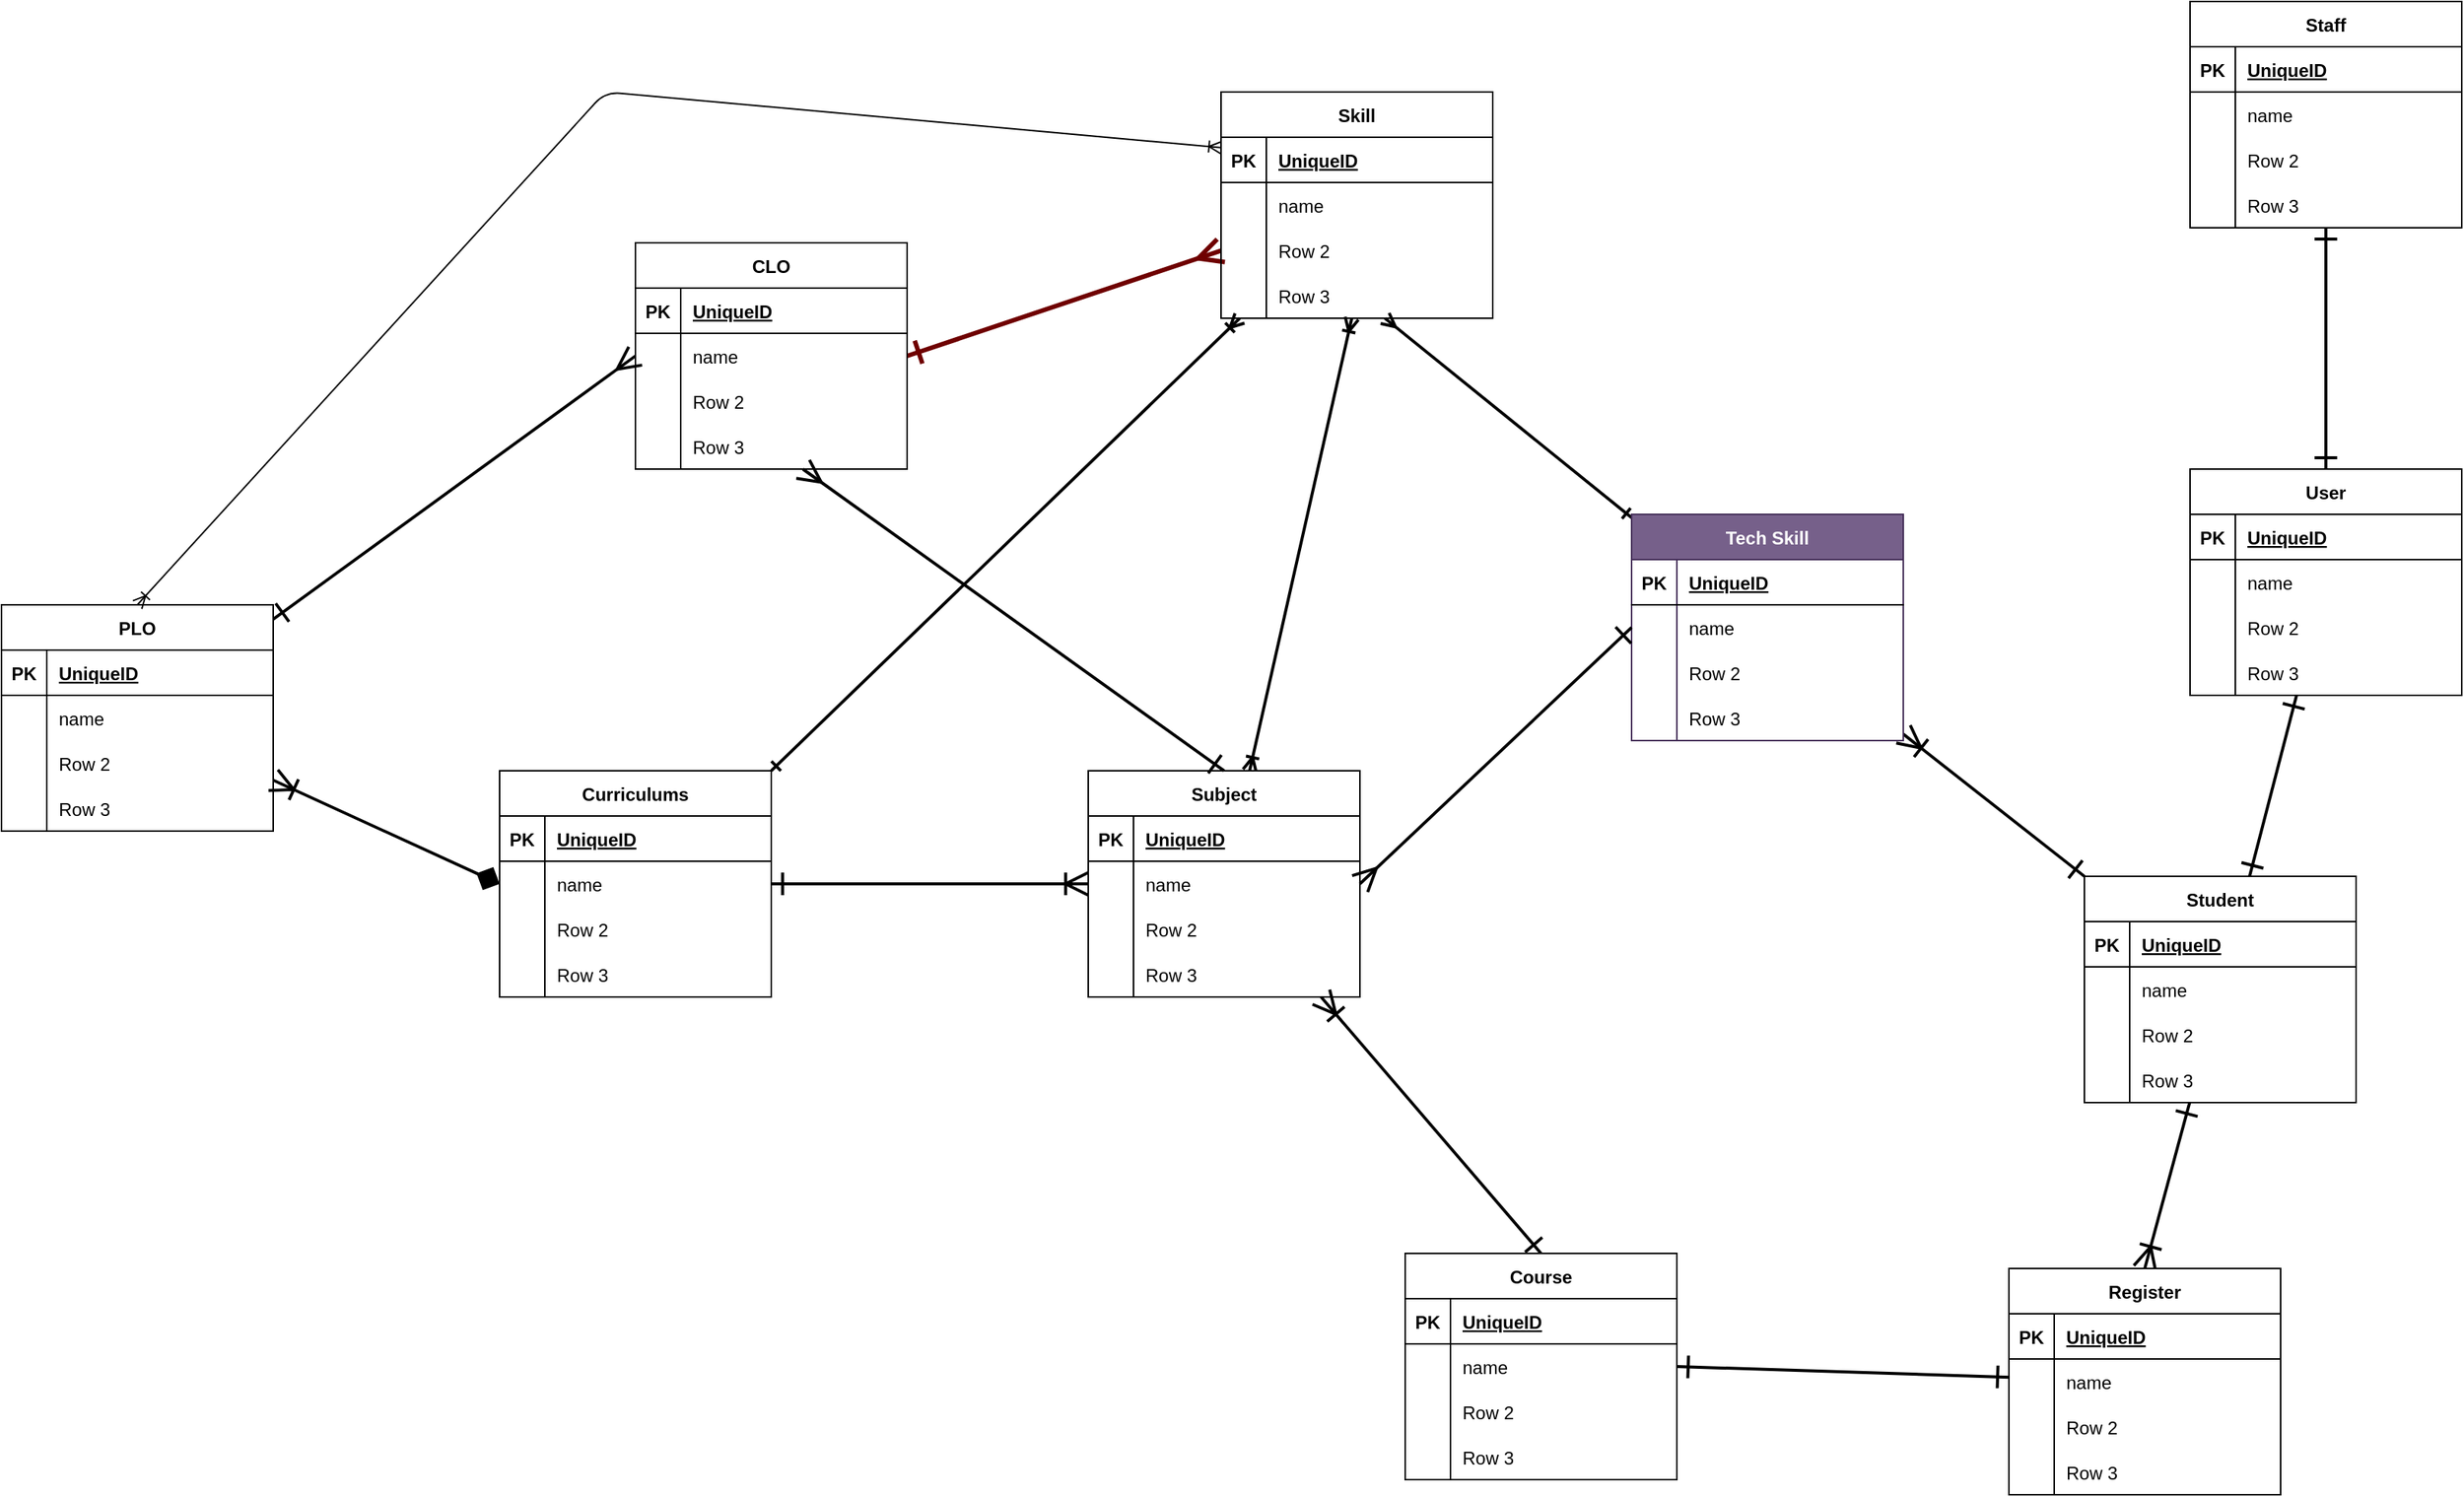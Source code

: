 <mxfile>
    <diagram id="J6MKG0HDDK7yJl845kUt" name="DB">
        <mxGraphModel dx="1100" dy="834" grid="1" gridSize="10" guides="1" tooltips="1" connect="1" arrows="1" fold="1" page="1" pageScale="1" pageWidth="1920" pageHeight="1200" background="none" math="0" shadow="0">
            <root>
                <mxCell id="0"/>
                <mxCell id="1" parent="0"/>
                <mxCell id="64" value="" style="edgeStyle=none;html=1;entryX=0;entryY=0.5;entryDx=0;entryDy=0;strokeWidth=2;startArrow=ERone;startFill=0;endArrow=ERoneToMany;endFill=0;startSize=12;endSize=12;" parent="1" source="10" target="55" edge="1">
                    <mxGeometry x="0.059" relative="1" as="geometry">
                        <mxPoint as="offset"/>
                    </mxGeometry>
                </mxCell>
                <mxCell id="10" value="Curriculums" style="shape=table;startSize=30;container=1;collapsible=1;childLayout=tableLayout;fixedRows=1;rowLines=0;fontStyle=1;align=center;resizeLast=1;rounded=0;" parent="1" vertex="1">
                    <mxGeometry x="510" y="610" width="180" height="150" as="geometry"/>
                </mxCell>
                <mxCell id="11" value="" style="shape=tableRow;horizontal=0;startSize=0;swimlaneHead=0;swimlaneBody=0;fillColor=none;collapsible=0;dropTarget=0;points=[[0,0.5],[1,0.5]];portConstraint=eastwest;top=0;left=0;right=0;bottom=1;rounded=0;" parent="10" vertex="1">
                    <mxGeometry y="30" width="180" height="30" as="geometry"/>
                </mxCell>
                <mxCell id="12" value="PK" style="shape=partialRectangle;connectable=0;fillColor=none;top=0;left=0;bottom=0;right=0;fontStyle=1;overflow=hidden;rounded=0;" parent="11" vertex="1">
                    <mxGeometry width="30" height="30" as="geometry">
                        <mxRectangle width="30" height="30" as="alternateBounds"/>
                    </mxGeometry>
                </mxCell>
                <mxCell id="13" value="UniqueID" style="shape=partialRectangle;connectable=0;fillColor=none;top=0;left=0;bottom=0;right=0;align=left;spacingLeft=6;fontStyle=5;overflow=hidden;rounded=0;" parent="11" vertex="1">
                    <mxGeometry x="30" width="150" height="30" as="geometry">
                        <mxRectangle width="150" height="30" as="alternateBounds"/>
                    </mxGeometry>
                </mxCell>
                <mxCell id="14" value="" style="shape=tableRow;horizontal=0;startSize=0;swimlaneHead=0;swimlaneBody=0;fillColor=none;collapsible=0;dropTarget=0;points=[[0,0.5],[1,0.5]];portConstraint=eastwest;top=0;left=0;right=0;bottom=0;rounded=0;" parent="10" vertex="1">
                    <mxGeometry y="60" width="180" height="30" as="geometry"/>
                </mxCell>
                <mxCell id="15" value="" style="shape=partialRectangle;connectable=0;fillColor=none;top=0;left=0;bottom=0;right=0;editable=1;overflow=hidden;rounded=0;" parent="14" vertex="1">
                    <mxGeometry width="30" height="30" as="geometry">
                        <mxRectangle width="30" height="30" as="alternateBounds"/>
                    </mxGeometry>
                </mxCell>
                <mxCell id="16" value="name" style="shape=partialRectangle;connectable=0;fillColor=none;top=0;left=0;bottom=0;right=0;align=left;spacingLeft=6;overflow=hidden;rounded=0;" parent="14" vertex="1">
                    <mxGeometry x="30" width="150" height="30" as="geometry">
                        <mxRectangle width="150" height="30" as="alternateBounds"/>
                    </mxGeometry>
                </mxCell>
                <mxCell id="17" value="" style="shape=tableRow;horizontal=0;startSize=0;swimlaneHead=0;swimlaneBody=0;fillColor=none;collapsible=0;dropTarget=0;points=[[0,0.5],[1,0.5]];portConstraint=eastwest;top=0;left=0;right=0;bottom=0;rounded=0;" parent="10" vertex="1">
                    <mxGeometry y="90" width="180" height="30" as="geometry"/>
                </mxCell>
                <mxCell id="18" value="" style="shape=partialRectangle;connectable=0;fillColor=none;top=0;left=0;bottom=0;right=0;editable=1;overflow=hidden;rounded=0;" parent="17" vertex="1">
                    <mxGeometry width="30" height="30" as="geometry">
                        <mxRectangle width="30" height="30" as="alternateBounds"/>
                    </mxGeometry>
                </mxCell>
                <mxCell id="19" value="Row 2" style="shape=partialRectangle;connectable=0;fillColor=none;top=0;left=0;bottom=0;right=0;align=left;spacingLeft=6;overflow=hidden;rounded=0;" parent="17" vertex="1">
                    <mxGeometry x="30" width="150" height="30" as="geometry">
                        <mxRectangle width="150" height="30" as="alternateBounds"/>
                    </mxGeometry>
                </mxCell>
                <mxCell id="20" value="" style="shape=tableRow;horizontal=0;startSize=0;swimlaneHead=0;swimlaneBody=0;fillColor=none;collapsible=0;dropTarget=0;points=[[0,0.5],[1,0.5]];portConstraint=eastwest;top=0;left=0;right=0;bottom=0;rounded=0;" parent="10" vertex="1">
                    <mxGeometry y="120" width="180" height="30" as="geometry"/>
                </mxCell>
                <mxCell id="21" value="" style="shape=partialRectangle;connectable=0;fillColor=none;top=0;left=0;bottom=0;right=0;editable=1;overflow=hidden;rounded=0;" parent="20" vertex="1">
                    <mxGeometry width="30" height="30" as="geometry">
                        <mxRectangle width="30" height="30" as="alternateBounds"/>
                    </mxGeometry>
                </mxCell>
                <mxCell id="22" value="Row 3" style="shape=partialRectangle;connectable=0;fillColor=none;top=0;left=0;bottom=0;right=0;align=left;spacingLeft=6;overflow=hidden;rounded=0;" parent="20" vertex="1">
                    <mxGeometry x="30" width="150" height="30" as="geometry">
                        <mxRectangle width="150" height="30" as="alternateBounds"/>
                    </mxGeometry>
                </mxCell>
                <mxCell id="210" style="edgeStyle=none;html=1;strokeWidth=3;startArrow=ERone;startFill=0;endArrow=ERmany;endFill=0;startSize=12;endSize=12;exitX=1;exitY=0.5;exitDx=0;exitDy=0;fillColor=#a20025;strokeColor=#6F0000;" parent="1" source="200" target="23" edge="1">
                    <mxGeometry relative="1" as="geometry">
                        <mxPoint x="960" y="380" as="sourcePoint"/>
                    </mxGeometry>
                </mxCell>
                <mxCell id="223" style="edgeStyle=none;html=1;entryX=1;entryY=0;entryDx=0;entryDy=0;startArrow=ERoneToMany;startFill=0;endArrow=ERone;endFill=0;strokeWidth=2;" parent="1" source="23" target="10" edge="1">
                    <mxGeometry relative="1" as="geometry"/>
                </mxCell>
                <mxCell id="23" value="Skill" style="shape=table;startSize=30;container=1;collapsible=1;childLayout=tableLayout;fixedRows=1;rowLines=0;fontStyle=1;align=center;resizeLast=1;rounded=0;" parent="1" vertex="1">
                    <mxGeometry x="988" y="160" width="180" height="150" as="geometry"/>
                </mxCell>
                <mxCell id="24" value="" style="shape=tableRow;horizontal=0;startSize=0;swimlaneHead=0;swimlaneBody=0;fillColor=none;collapsible=0;dropTarget=0;points=[[0,0.5],[1,0.5]];portConstraint=eastwest;top=0;left=0;right=0;bottom=1;rounded=0;" parent="23" vertex="1">
                    <mxGeometry y="30" width="180" height="30" as="geometry"/>
                </mxCell>
                <mxCell id="25" value="PK" style="shape=partialRectangle;connectable=0;fillColor=none;top=0;left=0;bottom=0;right=0;fontStyle=1;overflow=hidden;rounded=0;" parent="24" vertex="1">
                    <mxGeometry width="30" height="30" as="geometry">
                        <mxRectangle width="30" height="30" as="alternateBounds"/>
                    </mxGeometry>
                </mxCell>
                <mxCell id="26" value="UniqueID" style="shape=partialRectangle;connectable=0;fillColor=none;top=0;left=0;bottom=0;right=0;align=left;spacingLeft=6;fontStyle=5;overflow=hidden;rounded=0;" parent="24" vertex="1">
                    <mxGeometry x="30" width="150" height="30" as="geometry">
                        <mxRectangle width="150" height="30" as="alternateBounds"/>
                    </mxGeometry>
                </mxCell>
                <mxCell id="27" value="" style="shape=tableRow;horizontal=0;startSize=0;swimlaneHead=0;swimlaneBody=0;fillColor=none;collapsible=0;dropTarget=0;points=[[0,0.5],[1,0.5]];portConstraint=eastwest;top=0;left=0;right=0;bottom=0;rounded=0;" parent="23" vertex="1">
                    <mxGeometry y="60" width="180" height="30" as="geometry"/>
                </mxCell>
                <mxCell id="28" value="" style="shape=partialRectangle;connectable=0;fillColor=none;top=0;left=0;bottom=0;right=0;editable=1;overflow=hidden;rounded=0;" parent="27" vertex="1">
                    <mxGeometry width="30" height="30" as="geometry">
                        <mxRectangle width="30" height="30" as="alternateBounds"/>
                    </mxGeometry>
                </mxCell>
                <mxCell id="29" value="name" style="shape=partialRectangle;connectable=0;fillColor=none;top=0;left=0;bottom=0;right=0;align=left;spacingLeft=6;overflow=hidden;rounded=0;" parent="27" vertex="1">
                    <mxGeometry x="30" width="150" height="30" as="geometry">
                        <mxRectangle width="150" height="30" as="alternateBounds"/>
                    </mxGeometry>
                </mxCell>
                <mxCell id="30" value="" style="shape=tableRow;horizontal=0;startSize=0;swimlaneHead=0;swimlaneBody=0;fillColor=none;collapsible=0;dropTarget=0;points=[[0,0.5],[1,0.5]];portConstraint=eastwest;top=0;left=0;right=0;bottom=0;rounded=0;" parent="23" vertex="1">
                    <mxGeometry y="90" width="180" height="30" as="geometry"/>
                </mxCell>
                <mxCell id="31" value="" style="shape=partialRectangle;connectable=0;fillColor=none;top=0;left=0;bottom=0;right=0;editable=1;overflow=hidden;rounded=0;" parent="30" vertex="1">
                    <mxGeometry width="30" height="30" as="geometry">
                        <mxRectangle width="30" height="30" as="alternateBounds"/>
                    </mxGeometry>
                </mxCell>
                <mxCell id="32" value="Row 2" style="shape=partialRectangle;connectable=0;fillColor=none;top=0;left=0;bottom=0;right=0;align=left;spacingLeft=6;overflow=hidden;rounded=0;" parent="30" vertex="1">
                    <mxGeometry x="30" width="150" height="30" as="geometry">
                        <mxRectangle width="150" height="30" as="alternateBounds"/>
                    </mxGeometry>
                </mxCell>
                <mxCell id="33" value="" style="shape=tableRow;horizontal=0;startSize=0;swimlaneHead=0;swimlaneBody=0;fillColor=none;collapsible=0;dropTarget=0;points=[[0,0.5],[1,0.5]];portConstraint=eastwest;top=0;left=0;right=0;bottom=0;rounded=0;" parent="23" vertex="1">
                    <mxGeometry y="120" width="180" height="30" as="geometry"/>
                </mxCell>
                <mxCell id="34" value="" style="shape=partialRectangle;connectable=0;fillColor=none;top=0;left=0;bottom=0;right=0;editable=1;overflow=hidden;rounded=0;" parent="33" vertex="1">
                    <mxGeometry width="30" height="30" as="geometry">
                        <mxRectangle width="30" height="30" as="alternateBounds"/>
                    </mxGeometry>
                </mxCell>
                <mxCell id="35" value="Row 3" style="shape=partialRectangle;connectable=0;fillColor=none;top=0;left=0;bottom=0;right=0;align=left;spacingLeft=6;overflow=hidden;rounded=0;" parent="33" vertex="1">
                    <mxGeometry x="30" width="150" height="30" as="geometry">
                        <mxRectangle width="150" height="30" as="alternateBounds"/>
                    </mxGeometry>
                </mxCell>
                <mxCell id="189" style="edgeStyle=none;html=1;strokeWidth=2;startArrow=ERoneToMany;startFill=0;endArrow=ERone;endFill=0;startSize=12;endSize=12;entryX=0.5;entryY=0;entryDx=0;entryDy=0;" parent="1" source="51" target="176" edge="1">
                    <mxGeometry relative="1" as="geometry">
                        <mxPoint x="1200" y="1010" as="targetPoint"/>
                    </mxGeometry>
                </mxCell>
                <mxCell id="222" style="edgeStyle=none;html=1;startArrow=ERoneToMany;startFill=0;endArrow=ERoneToMany;endFill=0;strokeWidth=2;" parent="1" source="51" target="33" edge="1">
                    <mxGeometry relative="1" as="geometry"/>
                </mxCell>
                <mxCell id="51" value="Subject" style="shape=table;startSize=30;container=1;collapsible=1;childLayout=tableLayout;fixedRows=1;rowLines=0;fontStyle=1;align=center;resizeLast=1;rounded=0;gradientColor=none;" parent="1" vertex="1">
                    <mxGeometry x="900" y="610" width="180" height="150" as="geometry"/>
                </mxCell>
                <mxCell id="52" value="" style="shape=tableRow;horizontal=0;startSize=0;swimlaneHead=0;swimlaneBody=0;fillColor=none;collapsible=0;dropTarget=0;points=[[0,0.5],[1,0.5]];portConstraint=eastwest;top=0;left=0;right=0;bottom=1;rounded=0;" parent="51" vertex="1">
                    <mxGeometry y="30" width="180" height="30" as="geometry"/>
                </mxCell>
                <mxCell id="53" value="PK" style="shape=partialRectangle;connectable=0;fillColor=none;top=0;left=0;bottom=0;right=0;fontStyle=1;overflow=hidden;rounded=0;" parent="52" vertex="1">
                    <mxGeometry width="30" height="30" as="geometry">
                        <mxRectangle width="30" height="30" as="alternateBounds"/>
                    </mxGeometry>
                </mxCell>
                <mxCell id="54" value="UniqueID" style="shape=partialRectangle;connectable=0;fillColor=none;top=0;left=0;bottom=0;right=0;align=left;spacingLeft=6;fontStyle=5;overflow=hidden;rounded=0;" parent="52" vertex="1">
                    <mxGeometry x="30" width="150" height="30" as="geometry">
                        <mxRectangle width="150" height="30" as="alternateBounds"/>
                    </mxGeometry>
                </mxCell>
                <mxCell id="55" value="" style="shape=tableRow;horizontal=0;startSize=0;swimlaneHead=0;swimlaneBody=0;fillColor=none;collapsible=0;dropTarget=0;points=[[0,0.5],[1,0.5]];portConstraint=eastwest;top=0;left=0;right=0;bottom=0;rounded=0;" parent="51" vertex="1">
                    <mxGeometry y="60" width="180" height="30" as="geometry"/>
                </mxCell>
                <mxCell id="56" value="" style="shape=partialRectangle;connectable=0;fillColor=none;top=0;left=0;bottom=0;right=0;editable=1;overflow=hidden;rounded=0;" parent="55" vertex="1">
                    <mxGeometry width="30" height="30" as="geometry">
                        <mxRectangle width="30" height="30" as="alternateBounds"/>
                    </mxGeometry>
                </mxCell>
                <mxCell id="57" value="name" style="shape=partialRectangle;connectable=0;fillColor=none;top=0;left=0;bottom=0;right=0;align=left;spacingLeft=6;overflow=hidden;rounded=0;" parent="55" vertex="1">
                    <mxGeometry x="30" width="150" height="30" as="geometry">
                        <mxRectangle width="150" height="30" as="alternateBounds"/>
                    </mxGeometry>
                </mxCell>
                <mxCell id="58" value="" style="shape=tableRow;horizontal=0;startSize=0;swimlaneHead=0;swimlaneBody=0;fillColor=none;collapsible=0;dropTarget=0;points=[[0,0.5],[1,0.5]];portConstraint=eastwest;top=0;left=0;right=0;bottom=0;rounded=0;" parent="51" vertex="1">
                    <mxGeometry y="90" width="180" height="30" as="geometry"/>
                </mxCell>
                <mxCell id="59" value="" style="shape=partialRectangle;connectable=0;fillColor=none;top=0;left=0;bottom=0;right=0;editable=1;overflow=hidden;rounded=0;" parent="58" vertex="1">
                    <mxGeometry width="30" height="30" as="geometry">
                        <mxRectangle width="30" height="30" as="alternateBounds"/>
                    </mxGeometry>
                </mxCell>
                <mxCell id="60" value="Row 2" style="shape=partialRectangle;connectable=0;fillColor=none;top=0;left=0;bottom=0;right=0;align=left;spacingLeft=6;overflow=hidden;rounded=0;" parent="58" vertex="1">
                    <mxGeometry x="30" width="150" height="30" as="geometry">
                        <mxRectangle width="150" height="30" as="alternateBounds"/>
                    </mxGeometry>
                </mxCell>
                <mxCell id="61" value="" style="shape=tableRow;horizontal=0;startSize=0;swimlaneHead=0;swimlaneBody=0;fillColor=none;collapsible=0;dropTarget=0;points=[[0,0.5],[1,0.5]];portConstraint=eastwest;top=0;left=0;right=0;bottom=0;rounded=0;" parent="51" vertex="1">
                    <mxGeometry y="120" width="180" height="30" as="geometry"/>
                </mxCell>
                <mxCell id="62" value="" style="shape=partialRectangle;connectable=0;fillColor=none;top=0;left=0;bottom=0;right=0;editable=1;overflow=hidden;rounded=0;" parent="61" vertex="1">
                    <mxGeometry width="30" height="30" as="geometry">
                        <mxRectangle width="30" height="30" as="alternateBounds"/>
                    </mxGeometry>
                </mxCell>
                <mxCell id="63" value="Row 3" style="shape=partialRectangle;connectable=0;fillColor=none;top=0;left=0;bottom=0;right=0;align=left;spacingLeft=6;overflow=hidden;rounded=0;" parent="61" vertex="1">
                    <mxGeometry x="30" width="150" height="30" as="geometry">
                        <mxRectangle width="150" height="30" as="alternateBounds"/>
                    </mxGeometry>
                </mxCell>
                <mxCell id="78" style="edgeStyle=none;html=1;entryX=0;entryY=0.5;entryDx=0;entryDy=0;strokeWidth=2;startArrow=ERoneToMany;startFill=0;endArrow=diamond;endFill=1;startSize=12;endSize=12;" parent="1" source="65" target="14" edge="1">
                    <mxGeometry relative="1" as="geometry"/>
                </mxCell>
                <mxCell id="213" style="edgeStyle=none;html=1;entryX=0;entryY=0.5;entryDx=0;entryDy=0;strokeWidth=2;startArrow=ERone;startFill=0;endArrow=ERmany;endFill=0;startSize=12;endSize=12;" parent="1" source="65" target="200" edge="1">
                    <mxGeometry relative="1" as="geometry"/>
                </mxCell>
                <mxCell id="65" value="PLO" style="shape=table;startSize=30;container=1;collapsible=1;childLayout=tableLayout;fixedRows=1;rowLines=0;fontStyle=1;align=center;resizeLast=1;rounded=0;" parent="1" vertex="1">
                    <mxGeometry x="180" y="500" width="180" height="150" as="geometry"/>
                </mxCell>
                <mxCell id="66" value="" style="shape=tableRow;horizontal=0;startSize=0;swimlaneHead=0;swimlaneBody=0;fillColor=none;collapsible=0;dropTarget=0;points=[[0,0.5],[1,0.5]];portConstraint=eastwest;top=0;left=0;right=0;bottom=1;rounded=0;" parent="65" vertex="1">
                    <mxGeometry y="30" width="180" height="30" as="geometry"/>
                </mxCell>
                <mxCell id="67" value="PK" style="shape=partialRectangle;connectable=0;fillColor=none;top=0;left=0;bottom=0;right=0;fontStyle=1;overflow=hidden;rounded=0;" parent="66" vertex="1">
                    <mxGeometry width="30" height="30" as="geometry">
                        <mxRectangle width="30" height="30" as="alternateBounds"/>
                    </mxGeometry>
                </mxCell>
                <mxCell id="68" value="UniqueID" style="shape=partialRectangle;connectable=0;fillColor=none;top=0;left=0;bottom=0;right=0;align=left;spacingLeft=6;fontStyle=5;overflow=hidden;rounded=0;" parent="66" vertex="1">
                    <mxGeometry x="30" width="150" height="30" as="geometry">
                        <mxRectangle width="150" height="30" as="alternateBounds"/>
                    </mxGeometry>
                </mxCell>
                <mxCell id="69" value="" style="shape=tableRow;horizontal=0;startSize=0;swimlaneHead=0;swimlaneBody=0;fillColor=none;collapsible=0;dropTarget=0;points=[[0,0.5],[1,0.5]];portConstraint=eastwest;top=0;left=0;right=0;bottom=0;rounded=0;" parent="65" vertex="1">
                    <mxGeometry y="60" width="180" height="30" as="geometry"/>
                </mxCell>
                <mxCell id="70" value="" style="shape=partialRectangle;connectable=0;fillColor=none;top=0;left=0;bottom=0;right=0;editable=1;overflow=hidden;rounded=0;" parent="69" vertex="1">
                    <mxGeometry width="30" height="30" as="geometry">
                        <mxRectangle width="30" height="30" as="alternateBounds"/>
                    </mxGeometry>
                </mxCell>
                <mxCell id="71" value="name" style="shape=partialRectangle;connectable=0;fillColor=none;top=0;left=0;bottom=0;right=0;align=left;spacingLeft=6;overflow=hidden;rounded=0;" parent="69" vertex="1">
                    <mxGeometry x="30" width="150" height="30" as="geometry">
                        <mxRectangle width="150" height="30" as="alternateBounds"/>
                    </mxGeometry>
                </mxCell>
                <mxCell id="72" value="" style="shape=tableRow;horizontal=0;startSize=0;swimlaneHead=0;swimlaneBody=0;fillColor=none;collapsible=0;dropTarget=0;points=[[0,0.5],[1,0.5]];portConstraint=eastwest;top=0;left=0;right=0;bottom=0;rounded=0;" parent="65" vertex="1">
                    <mxGeometry y="90" width="180" height="30" as="geometry"/>
                </mxCell>
                <mxCell id="73" value="" style="shape=partialRectangle;connectable=0;fillColor=none;top=0;left=0;bottom=0;right=0;editable=1;overflow=hidden;rounded=0;" parent="72" vertex="1">
                    <mxGeometry width="30" height="30" as="geometry">
                        <mxRectangle width="30" height="30" as="alternateBounds"/>
                    </mxGeometry>
                </mxCell>
                <mxCell id="74" value="Row 2" style="shape=partialRectangle;connectable=0;fillColor=none;top=0;left=0;bottom=0;right=0;align=left;spacingLeft=6;overflow=hidden;rounded=0;" parent="72" vertex="1">
                    <mxGeometry x="30" width="150" height="30" as="geometry">
                        <mxRectangle width="150" height="30" as="alternateBounds"/>
                    </mxGeometry>
                </mxCell>
                <mxCell id="75" value="" style="shape=tableRow;horizontal=0;startSize=0;swimlaneHead=0;swimlaneBody=0;fillColor=none;collapsible=0;dropTarget=0;points=[[0,0.5],[1,0.5]];portConstraint=eastwest;top=0;left=0;right=0;bottom=0;rounded=0;" parent="65" vertex="1">
                    <mxGeometry y="120" width="180" height="30" as="geometry"/>
                </mxCell>
                <mxCell id="76" value="" style="shape=partialRectangle;connectable=0;fillColor=none;top=0;left=0;bottom=0;right=0;editable=1;overflow=hidden;rounded=0;" parent="75" vertex="1">
                    <mxGeometry width="30" height="30" as="geometry">
                        <mxRectangle width="30" height="30" as="alternateBounds"/>
                    </mxGeometry>
                </mxCell>
                <mxCell id="77" value="Row 3" style="shape=partialRectangle;connectable=0;fillColor=none;top=0;left=0;bottom=0;right=0;align=left;spacingLeft=6;overflow=hidden;rounded=0;" parent="75" vertex="1">
                    <mxGeometry x="30" width="150" height="30" as="geometry">
                        <mxRectangle width="150" height="30" as="alternateBounds"/>
                    </mxGeometry>
                </mxCell>
                <mxCell id="192" style="edgeStyle=none;html=1;strokeWidth=2;startArrow=ERoneToMany;startFill=0;endArrow=ERone;endFill=0;startSize=12;endSize=12;entryX=0;entryY=0;entryDx=0;entryDy=0;" parent="1" source="95" target="121" edge="1">
                    <mxGeometry relative="1" as="geometry"/>
                </mxCell>
                <mxCell id="218" style="edgeStyle=none;html=1;endArrow=ERmany;endFill=0;strokeWidth=2;startArrow=ERone;startFill=0;" parent="1" source="95" target="33" edge="1">
                    <mxGeometry relative="1" as="geometry"/>
                </mxCell>
                <mxCell id="95" value="Tech Skill" style="shape=table;startSize=30;container=1;collapsible=1;childLayout=tableLayout;fixedRows=1;rowLines=0;fontStyle=1;align=center;resizeLast=1;rounded=0;fillColor=#76608a;fontColor=#ffffff;strokeColor=#432D57;" parent="1" vertex="1">
                    <mxGeometry x="1260" y="440" width="180" height="150" as="geometry"/>
                </mxCell>
                <mxCell id="96" value="" style="shape=tableRow;horizontal=0;startSize=0;swimlaneHead=0;swimlaneBody=0;fillColor=none;collapsible=0;dropTarget=0;points=[[0,0.5],[1,0.5]];portConstraint=eastwest;top=0;left=0;right=0;bottom=1;rounded=0;" parent="95" vertex="1">
                    <mxGeometry y="30" width="180" height="30" as="geometry"/>
                </mxCell>
                <mxCell id="97" value="PK" style="shape=partialRectangle;connectable=0;fillColor=none;top=0;left=0;bottom=0;right=0;fontStyle=1;overflow=hidden;rounded=0;" parent="96" vertex="1">
                    <mxGeometry width="30" height="30" as="geometry">
                        <mxRectangle width="30" height="30" as="alternateBounds"/>
                    </mxGeometry>
                </mxCell>
                <mxCell id="98" value="UniqueID" style="shape=partialRectangle;connectable=0;fillColor=none;top=0;left=0;bottom=0;right=0;align=left;spacingLeft=6;fontStyle=5;overflow=hidden;rounded=0;" parent="96" vertex="1">
                    <mxGeometry x="30" width="150" height="30" as="geometry">
                        <mxRectangle width="150" height="30" as="alternateBounds"/>
                    </mxGeometry>
                </mxCell>
                <mxCell id="99" value="" style="shape=tableRow;horizontal=0;startSize=0;swimlaneHead=0;swimlaneBody=0;fillColor=none;collapsible=0;dropTarget=0;points=[[0,0.5],[1,0.5]];portConstraint=eastwest;top=0;left=0;right=0;bottom=0;rounded=0;" parent="95" vertex="1">
                    <mxGeometry y="60" width="180" height="30" as="geometry"/>
                </mxCell>
                <mxCell id="100" value="" style="shape=partialRectangle;connectable=0;fillColor=none;top=0;left=0;bottom=0;right=0;editable=1;overflow=hidden;rounded=0;" parent="99" vertex="1">
                    <mxGeometry width="30" height="30" as="geometry">
                        <mxRectangle width="30" height="30" as="alternateBounds"/>
                    </mxGeometry>
                </mxCell>
                <mxCell id="101" value="name" style="shape=partialRectangle;connectable=0;fillColor=none;top=0;left=0;bottom=0;right=0;align=left;spacingLeft=6;overflow=hidden;rounded=0;" parent="99" vertex="1">
                    <mxGeometry x="30" width="150" height="30" as="geometry">
                        <mxRectangle width="150" height="30" as="alternateBounds"/>
                    </mxGeometry>
                </mxCell>
                <mxCell id="102" value="" style="shape=tableRow;horizontal=0;startSize=0;swimlaneHead=0;swimlaneBody=0;fillColor=none;collapsible=0;dropTarget=0;points=[[0,0.5],[1,0.5]];portConstraint=eastwest;top=0;left=0;right=0;bottom=0;rounded=0;" parent="95" vertex="1">
                    <mxGeometry y="90" width="180" height="30" as="geometry"/>
                </mxCell>
                <mxCell id="103" value="" style="shape=partialRectangle;connectable=0;fillColor=none;top=0;left=0;bottom=0;right=0;editable=1;overflow=hidden;rounded=0;" parent="102" vertex="1">
                    <mxGeometry width="30" height="30" as="geometry">
                        <mxRectangle width="30" height="30" as="alternateBounds"/>
                    </mxGeometry>
                </mxCell>
                <mxCell id="104" value="Row 2" style="shape=partialRectangle;connectable=0;fillColor=none;top=0;left=0;bottom=0;right=0;align=left;spacingLeft=6;overflow=hidden;rounded=0;" parent="102" vertex="1">
                    <mxGeometry x="30" width="150" height="30" as="geometry">
                        <mxRectangle width="150" height="30" as="alternateBounds"/>
                    </mxGeometry>
                </mxCell>
                <mxCell id="105" value="" style="shape=tableRow;horizontal=0;startSize=0;swimlaneHead=0;swimlaneBody=0;fillColor=none;collapsible=0;dropTarget=0;points=[[0,0.5],[1,0.5]];portConstraint=eastwest;top=0;left=0;right=0;bottom=0;rounded=0;" parent="95" vertex="1">
                    <mxGeometry y="120" width="180" height="30" as="geometry"/>
                </mxCell>
                <mxCell id="106" value="" style="shape=partialRectangle;connectable=0;fillColor=none;top=0;left=0;bottom=0;right=0;editable=1;overflow=hidden;rounded=0;" parent="105" vertex="1">
                    <mxGeometry width="30" height="30" as="geometry">
                        <mxRectangle width="30" height="30" as="alternateBounds"/>
                    </mxGeometry>
                </mxCell>
                <mxCell id="107" value="Row 3" style="shape=partialRectangle;connectable=0;fillColor=none;top=0;left=0;bottom=0;right=0;align=left;spacingLeft=6;overflow=hidden;rounded=0;" parent="105" vertex="1">
                    <mxGeometry x="30" width="150" height="30" as="geometry">
                        <mxRectangle width="150" height="30" as="alternateBounds"/>
                    </mxGeometry>
                </mxCell>
                <mxCell id="108" value="User" style="shape=table;startSize=30;container=1;collapsible=1;childLayout=tableLayout;fixedRows=1;rowLines=0;fontStyle=1;align=center;resizeLast=1;rounded=0;" parent="1" vertex="1">
                    <mxGeometry x="1630" y="410" width="180" height="150" as="geometry"/>
                </mxCell>
                <mxCell id="109" value="" style="shape=tableRow;horizontal=0;startSize=0;swimlaneHead=0;swimlaneBody=0;fillColor=none;collapsible=0;dropTarget=0;points=[[0,0.5],[1,0.5]];portConstraint=eastwest;top=0;left=0;right=0;bottom=1;rounded=0;" parent="108" vertex="1">
                    <mxGeometry y="30" width="180" height="30" as="geometry"/>
                </mxCell>
                <mxCell id="110" value="PK" style="shape=partialRectangle;connectable=0;fillColor=none;top=0;left=0;bottom=0;right=0;fontStyle=1;overflow=hidden;rounded=0;" parent="109" vertex="1">
                    <mxGeometry width="30" height="30" as="geometry">
                        <mxRectangle width="30" height="30" as="alternateBounds"/>
                    </mxGeometry>
                </mxCell>
                <mxCell id="111" value="UniqueID" style="shape=partialRectangle;connectable=0;fillColor=none;top=0;left=0;bottom=0;right=0;align=left;spacingLeft=6;fontStyle=5;overflow=hidden;rounded=0;" parent="109" vertex="1">
                    <mxGeometry x="30" width="150" height="30" as="geometry">
                        <mxRectangle width="150" height="30" as="alternateBounds"/>
                    </mxGeometry>
                </mxCell>
                <mxCell id="112" value="" style="shape=tableRow;horizontal=0;startSize=0;swimlaneHead=0;swimlaneBody=0;fillColor=none;collapsible=0;dropTarget=0;points=[[0,0.5],[1,0.5]];portConstraint=eastwest;top=0;left=0;right=0;bottom=0;rounded=0;" parent="108" vertex="1">
                    <mxGeometry y="60" width="180" height="30" as="geometry"/>
                </mxCell>
                <mxCell id="113" value="" style="shape=partialRectangle;connectable=0;fillColor=none;top=0;left=0;bottom=0;right=0;editable=1;overflow=hidden;rounded=0;" parent="112" vertex="1">
                    <mxGeometry width="30" height="30" as="geometry">
                        <mxRectangle width="30" height="30" as="alternateBounds"/>
                    </mxGeometry>
                </mxCell>
                <mxCell id="114" value="name" style="shape=partialRectangle;connectable=0;fillColor=none;top=0;left=0;bottom=0;right=0;align=left;spacingLeft=6;overflow=hidden;rounded=0;" parent="112" vertex="1">
                    <mxGeometry x="30" width="150" height="30" as="geometry">
                        <mxRectangle width="150" height="30" as="alternateBounds"/>
                    </mxGeometry>
                </mxCell>
                <mxCell id="115" value="" style="shape=tableRow;horizontal=0;startSize=0;swimlaneHead=0;swimlaneBody=0;fillColor=none;collapsible=0;dropTarget=0;points=[[0,0.5],[1,0.5]];portConstraint=eastwest;top=0;left=0;right=0;bottom=0;rounded=0;" parent="108" vertex="1">
                    <mxGeometry y="90" width="180" height="30" as="geometry"/>
                </mxCell>
                <mxCell id="116" value="" style="shape=partialRectangle;connectable=0;fillColor=none;top=0;left=0;bottom=0;right=0;editable=1;overflow=hidden;rounded=0;" parent="115" vertex="1">
                    <mxGeometry width="30" height="30" as="geometry">
                        <mxRectangle width="30" height="30" as="alternateBounds"/>
                    </mxGeometry>
                </mxCell>
                <mxCell id="117" value="Row 2" style="shape=partialRectangle;connectable=0;fillColor=none;top=0;left=0;bottom=0;right=0;align=left;spacingLeft=6;overflow=hidden;rounded=0;" parent="115" vertex="1">
                    <mxGeometry x="30" width="150" height="30" as="geometry">
                        <mxRectangle width="150" height="30" as="alternateBounds"/>
                    </mxGeometry>
                </mxCell>
                <mxCell id="118" value="" style="shape=tableRow;horizontal=0;startSize=0;swimlaneHead=0;swimlaneBody=0;fillColor=none;collapsible=0;dropTarget=0;points=[[0,0.5],[1,0.5]];portConstraint=eastwest;top=0;left=0;right=0;bottom=0;rounded=0;" parent="108" vertex="1">
                    <mxGeometry y="120" width="180" height="30" as="geometry"/>
                </mxCell>
                <mxCell id="119" value="" style="shape=partialRectangle;connectable=0;fillColor=none;top=0;left=0;bottom=0;right=0;editable=1;overflow=hidden;rounded=0;" parent="118" vertex="1">
                    <mxGeometry width="30" height="30" as="geometry">
                        <mxRectangle width="30" height="30" as="alternateBounds"/>
                    </mxGeometry>
                </mxCell>
                <mxCell id="120" value="Row 3" style="shape=partialRectangle;connectable=0;fillColor=none;top=0;left=0;bottom=0;right=0;align=left;spacingLeft=6;overflow=hidden;rounded=0;" parent="118" vertex="1">
                    <mxGeometry x="30" width="150" height="30" as="geometry">
                        <mxRectangle width="150" height="30" as="alternateBounds"/>
                    </mxGeometry>
                </mxCell>
                <mxCell id="148" style="edgeStyle=none;html=1;strokeWidth=2;startArrow=ERone;startFill=0;endArrow=ERone;endFill=0;startSize=12;endSize=12;" parent="1" source="121" target="108" edge="1">
                    <mxGeometry relative="1" as="geometry"/>
                </mxCell>
                <mxCell id="190" style="edgeStyle=none;html=1;entryX=0.5;entryY=0;entryDx=0;entryDy=0;strokeWidth=2;startArrow=ERone;startFill=0;endArrow=ERoneToMany;endFill=0;startSize=12;endSize=12;" parent="1" source="121" target="163" edge="1">
                    <mxGeometry relative="1" as="geometry"/>
                </mxCell>
                <mxCell id="121" value="Student" style="shape=table;startSize=30;container=1;collapsible=1;childLayout=tableLayout;fixedRows=1;rowLines=0;fontStyle=1;align=center;resizeLast=1;rounded=0;" parent="1" vertex="1">
                    <mxGeometry x="1560" y="680" width="180" height="150" as="geometry"/>
                </mxCell>
                <mxCell id="122" value="" style="shape=tableRow;horizontal=0;startSize=0;swimlaneHead=0;swimlaneBody=0;fillColor=none;collapsible=0;dropTarget=0;points=[[0,0.5],[1,0.5]];portConstraint=eastwest;top=0;left=0;right=0;bottom=1;rounded=0;" parent="121" vertex="1">
                    <mxGeometry y="30" width="180" height="30" as="geometry"/>
                </mxCell>
                <mxCell id="123" value="PK" style="shape=partialRectangle;connectable=0;fillColor=none;top=0;left=0;bottom=0;right=0;fontStyle=1;overflow=hidden;rounded=0;" parent="122" vertex="1">
                    <mxGeometry width="30" height="30" as="geometry">
                        <mxRectangle width="30" height="30" as="alternateBounds"/>
                    </mxGeometry>
                </mxCell>
                <mxCell id="124" value="UniqueID" style="shape=partialRectangle;connectable=0;fillColor=none;top=0;left=0;bottom=0;right=0;align=left;spacingLeft=6;fontStyle=5;overflow=hidden;rounded=0;" parent="122" vertex="1">
                    <mxGeometry x="30" width="150" height="30" as="geometry">
                        <mxRectangle width="150" height="30" as="alternateBounds"/>
                    </mxGeometry>
                </mxCell>
                <mxCell id="125" value="" style="shape=tableRow;horizontal=0;startSize=0;swimlaneHead=0;swimlaneBody=0;fillColor=none;collapsible=0;dropTarget=0;points=[[0,0.5],[1,0.5]];portConstraint=eastwest;top=0;left=0;right=0;bottom=0;rounded=0;" parent="121" vertex="1">
                    <mxGeometry y="60" width="180" height="30" as="geometry"/>
                </mxCell>
                <mxCell id="126" value="" style="shape=partialRectangle;connectable=0;fillColor=none;top=0;left=0;bottom=0;right=0;editable=1;overflow=hidden;rounded=0;" parent="125" vertex="1">
                    <mxGeometry width="30" height="30" as="geometry">
                        <mxRectangle width="30" height="30" as="alternateBounds"/>
                    </mxGeometry>
                </mxCell>
                <mxCell id="127" value="name" style="shape=partialRectangle;connectable=0;fillColor=none;top=0;left=0;bottom=0;right=0;align=left;spacingLeft=6;overflow=hidden;rounded=0;" parent="125" vertex="1">
                    <mxGeometry x="30" width="150" height="30" as="geometry">
                        <mxRectangle width="150" height="30" as="alternateBounds"/>
                    </mxGeometry>
                </mxCell>
                <mxCell id="128" value="" style="shape=tableRow;horizontal=0;startSize=0;swimlaneHead=0;swimlaneBody=0;fillColor=none;collapsible=0;dropTarget=0;points=[[0,0.5],[1,0.5]];portConstraint=eastwest;top=0;left=0;right=0;bottom=0;rounded=0;" parent="121" vertex="1">
                    <mxGeometry y="90" width="180" height="30" as="geometry"/>
                </mxCell>
                <mxCell id="129" value="" style="shape=partialRectangle;connectable=0;fillColor=none;top=0;left=0;bottom=0;right=0;editable=1;overflow=hidden;rounded=0;" parent="128" vertex="1">
                    <mxGeometry width="30" height="30" as="geometry">
                        <mxRectangle width="30" height="30" as="alternateBounds"/>
                    </mxGeometry>
                </mxCell>
                <mxCell id="130" value="Row 2" style="shape=partialRectangle;connectable=0;fillColor=none;top=0;left=0;bottom=0;right=0;align=left;spacingLeft=6;overflow=hidden;rounded=0;" parent="128" vertex="1">
                    <mxGeometry x="30" width="150" height="30" as="geometry">
                        <mxRectangle width="150" height="30" as="alternateBounds"/>
                    </mxGeometry>
                </mxCell>
                <mxCell id="131" value="" style="shape=tableRow;horizontal=0;startSize=0;swimlaneHead=0;swimlaneBody=0;fillColor=none;collapsible=0;dropTarget=0;points=[[0,0.5],[1,0.5]];portConstraint=eastwest;top=0;left=0;right=0;bottom=0;rounded=0;" parent="121" vertex="1">
                    <mxGeometry y="120" width="180" height="30" as="geometry"/>
                </mxCell>
                <mxCell id="132" value="" style="shape=partialRectangle;connectable=0;fillColor=none;top=0;left=0;bottom=0;right=0;editable=1;overflow=hidden;rounded=0;" parent="131" vertex="1">
                    <mxGeometry width="30" height="30" as="geometry">
                        <mxRectangle width="30" height="30" as="alternateBounds"/>
                    </mxGeometry>
                </mxCell>
                <mxCell id="133" value="Row 3" style="shape=partialRectangle;connectable=0;fillColor=none;top=0;left=0;bottom=0;right=0;align=left;spacingLeft=6;overflow=hidden;rounded=0;" parent="131" vertex="1">
                    <mxGeometry x="30" width="150" height="30" as="geometry">
                        <mxRectangle width="150" height="30" as="alternateBounds"/>
                    </mxGeometry>
                </mxCell>
                <mxCell id="149" style="edgeStyle=none;html=1;strokeWidth=2;startArrow=ERone;startFill=0;endArrow=ERone;endFill=0;startSize=12;endSize=12;" parent="1" source="134" target="108" edge="1">
                    <mxGeometry relative="1" as="geometry"/>
                </mxCell>
                <mxCell id="134" value="Staff" style="shape=table;startSize=30;container=1;collapsible=1;childLayout=tableLayout;fixedRows=1;rowLines=0;fontStyle=1;align=center;resizeLast=1;rounded=0;" parent="1" vertex="1">
                    <mxGeometry x="1630" y="100" width="180" height="150" as="geometry"/>
                </mxCell>
                <mxCell id="135" value="" style="shape=tableRow;horizontal=0;startSize=0;swimlaneHead=0;swimlaneBody=0;fillColor=none;collapsible=0;dropTarget=0;points=[[0,0.5],[1,0.5]];portConstraint=eastwest;top=0;left=0;right=0;bottom=1;rounded=0;" parent="134" vertex="1">
                    <mxGeometry y="30" width="180" height="30" as="geometry"/>
                </mxCell>
                <mxCell id="136" value="PK" style="shape=partialRectangle;connectable=0;fillColor=none;top=0;left=0;bottom=0;right=0;fontStyle=1;overflow=hidden;rounded=0;" parent="135" vertex="1">
                    <mxGeometry width="30" height="30" as="geometry">
                        <mxRectangle width="30" height="30" as="alternateBounds"/>
                    </mxGeometry>
                </mxCell>
                <mxCell id="137" value="UniqueID" style="shape=partialRectangle;connectable=0;fillColor=none;top=0;left=0;bottom=0;right=0;align=left;spacingLeft=6;fontStyle=5;overflow=hidden;rounded=0;" parent="135" vertex="1">
                    <mxGeometry x="30" width="150" height="30" as="geometry">
                        <mxRectangle width="150" height="30" as="alternateBounds"/>
                    </mxGeometry>
                </mxCell>
                <mxCell id="138" value="" style="shape=tableRow;horizontal=0;startSize=0;swimlaneHead=0;swimlaneBody=0;fillColor=none;collapsible=0;dropTarget=0;points=[[0,0.5],[1,0.5]];portConstraint=eastwest;top=0;left=0;right=0;bottom=0;rounded=0;" parent="134" vertex="1">
                    <mxGeometry y="60" width="180" height="30" as="geometry"/>
                </mxCell>
                <mxCell id="139" value="" style="shape=partialRectangle;connectable=0;fillColor=none;top=0;left=0;bottom=0;right=0;editable=1;overflow=hidden;rounded=0;" parent="138" vertex="1">
                    <mxGeometry width="30" height="30" as="geometry">
                        <mxRectangle width="30" height="30" as="alternateBounds"/>
                    </mxGeometry>
                </mxCell>
                <mxCell id="140" value="name" style="shape=partialRectangle;connectable=0;fillColor=none;top=0;left=0;bottom=0;right=0;align=left;spacingLeft=6;overflow=hidden;rounded=0;" parent="138" vertex="1">
                    <mxGeometry x="30" width="150" height="30" as="geometry">
                        <mxRectangle width="150" height="30" as="alternateBounds"/>
                    </mxGeometry>
                </mxCell>
                <mxCell id="141" value="" style="shape=tableRow;horizontal=0;startSize=0;swimlaneHead=0;swimlaneBody=0;fillColor=none;collapsible=0;dropTarget=0;points=[[0,0.5],[1,0.5]];portConstraint=eastwest;top=0;left=0;right=0;bottom=0;rounded=0;" parent="134" vertex="1">
                    <mxGeometry y="90" width="180" height="30" as="geometry"/>
                </mxCell>
                <mxCell id="142" value="" style="shape=partialRectangle;connectable=0;fillColor=none;top=0;left=0;bottom=0;right=0;editable=1;overflow=hidden;rounded=0;" parent="141" vertex="1">
                    <mxGeometry width="30" height="30" as="geometry">
                        <mxRectangle width="30" height="30" as="alternateBounds"/>
                    </mxGeometry>
                </mxCell>
                <mxCell id="143" value="Row 2" style="shape=partialRectangle;connectable=0;fillColor=none;top=0;left=0;bottom=0;right=0;align=left;spacingLeft=6;overflow=hidden;rounded=0;" parent="141" vertex="1">
                    <mxGeometry x="30" width="150" height="30" as="geometry">
                        <mxRectangle width="150" height="30" as="alternateBounds"/>
                    </mxGeometry>
                </mxCell>
                <mxCell id="144" value="" style="shape=tableRow;horizontal=0;startSize=0;swimlaneHead=0;swimlaneBody=0;fillColor=none;collapsible=0;dropTarget=0;points=[[0,0.5],[1,0.5]];portConstraint=eastwest;top=0;left=0;right=0;bottom=0;rounded=0;" parent="134" vertex="1">
                    <mxGeometry y="120" width="180" height="30" as="geometry"/>
                </mxCell>
                <mxCell id="145" value="" style="shape=partialRectangle;connectable=0;fillColor=none;top=0;left=0;bottom=0;right=0;editable=1;overflow=hidden;rounded=0;" parent="144" vertex="1">
                    <mxGeometry width="30" height="30" as="geometry">
                        <mxRectangle width="30" height="30" as="alternateBounds"/>
                    </mxGeometry>
                </mxCell>
                <mxCell id="146" value="Row 3" style="shape=partialRectangle;connectable=0;fillColor=none;top=0;left=0;bottom=0;right=0;align=left;spacingLeft=6;overflow=hidden;rounded=0;" parent="144" vertex="1">
                    <mxGeometry x="30" width="150" height="30" as="geometry">
                        <mxRectangle width="150" height="30" as="alternateBounds"/>
                    </mxGeometry>
                </mxCell>
                <mxCell id="163" value="Register" style="shape=table;startSize=30;container=1;collapsible=1;childLayout=tableLayout;fixedRows=1;rowLines=0;fontStyle=1;align=center;resizeLast=1;rounded=0;" parent="1" vertex="1">
                    <mxGeometry x="1510" y="940" width="180" height="150" as="geometry"/>
                </mxCell>
                <mxCell id="164" value="" style="shape=tableRow;horizontal=0;startSize=0;swimlaneHead=0;swimlaneBody=0;fillColor=none;collapsible=0;dropTarget=0;points=[[0,0.5],[1,0.5]];portConstraint=eastwest;top=0;left=0;right=0;bottom=1;rounded=0;" parent="163" vertex="1">
                    <mxGeometry y="30" width="180" height="30" as="geometry"/>
                </mxCell>
                <mxCell id="165" value="PK" style="shape=partialRectangle;connectable=0;fillColor=none;top=0;left=0;bottom=0;right=0;fontStyle=1;overflow=hidden;rounded=0;" parent="164" vertex="1">
                    <mxGeometry width="30" height="30" as="geometry">
                        <mxRectangle width="30" height="30" as="alternateBounds"/>
                    </mxGeometry>
                </mxCell>
                <mxCell id="166" value="UniqueID" style="shape=partialRectangle;connectable=0;fillColor=none;top=0;left=0;bottom=0;right=0;align=left;spacingLeft=6;fontStyle=5;overflow=hidden;rounded=0;" parent="164" vertex="1">
                    <mxGeometry x="30" width="150" height="30" as="geometry">
                        <mxRectangle width="150" height="30" as="alternateBounds"/>
                    </mxGeometry>
                </mxCell>
                <mxCell id="167" value="" style="shape=tableRow;horizontal=0;startSize=0;swimlaneHead=0;swimlaneBody=0;fillColor=none;collapsible=0;dropTarget=0;points=[[0,0.5],[1,0.5]];portConstraint=eastwest;top=0;left=0;right=0;bottom=0;rounded=0;" parent="163" vertex="1">
                    <mxGeometry y="60" width="180" height="30" as="geometry"/>
                </mxCell>
                <mxCell id="168" value="" style="shape=partialRectangle;connectable=0;fillColor=none;top=0;left=0;bottom=0;right=0;editable=1;overflow=hidden;rounded=0;" parent="167" vertex="1">
                    <mxGeometry width="30" height="30" as="geometry">
                        <mxRectangle width="30" height="30" as="alternateBounds"/>
                    </mxGeometry>
                </mxCell>
                <mxCell id="169" value="name" style="shape=partialRectangle;connectable=0;fillColor=none;top=0;left=0;bottom=0;right=0;align=left;spacingLeft=6;overflow=hidden;rounded=0;" parent="167" vertex="1">
                    <mxGeometry x="30" width="150" height="30" as="geometry">
                        <mxRectangle width="150" height="30" as="alternateBounds"/>
                    </mxGeometry>
                </mxCell>
                <mxCell id="170" value="" style="shape=tableRow;horizontal=0;startSize=0;swimlaneHead=0;swimlaneBody=0;fillColor=none;collapsible=0;dropTarget=0;points=[[0,0.5],[1,0.5]];portConstraint=eastwest;top=0;left=0;right=0;bottom=0;rounded=0;" parent="163" vertex="1">
                    <mxGeometry y="90" width="180" height="30" as="geometry"/>
                </mxCell>
                <mxCell id="171" value="" style="shape=partialRectangle;connectable=0;fillColor=none;top=0;left=0;bottom=0;right=0;editable=1;overflow=hidden;rounded=0;" parent="170" vertex="1">
                    <mxGeometry width="30" height="30" as="geometry">
                        <mxRectangle width="30" height="30" as="alternateBounds"/>
                    </mxGeometry>
                </mxCell>
                <mxCell id="172" value="Row 2" style="shape=partialRectangle;connectable=0;fillColor=none;top=0;left=0;bottom=0;right=0;align=left;spacingLeft=6;overflow=hidden;rounded=0;" parent="170" vertex="1">
                    <mxGeometry x="30" width="150" height="30" as="geometry">
                        <mxRectangle width="150" height="30" as="alternateBounds"/>
                    </mxGeometry>
                </mxCell>
                <mxCell id="173" value="" style="shape=tableRow;horizontal=0;startSize=0;swimlaneHead=0;swimlaneBody=0;fillColor=none;collapsible=0;dropTarget=0;points=[[0,0.5],[1,0.5]];portConstraint=eastwest;top=0;left=0;right=0;bottom=0;rounded=0;" parent="163" vertex="1">
                    <mxGeometry y="120" width="180" height="30" as="geometry"/>
                </mxCell>
                <mxCell id="174" value="" style="shape=partialRectangle;connectable=0;fillColor=none;top=0;left=0;bottom=0;right=0;editable=1;overflow=hidden;rounded=0;" parent="173" vertex="1">
                    <mxGeometry width="30" height="30" as="geometry">
                        <mxRectangle width="30" height="30" as="alternateBounds"/>
                    </mxGeometry>
                </mxCell>
                <mxCell id="175" value="Row 3" style="shape=partialRectangle;connectable=0;fillColor=none;top=0;left=0;bottom=0;right=0;align=left;spacingLeft=6;overflow=hidden;rounded=0;" parent="173" vertex="1">
                    <mxGeometry x="30" width="150" height="30" as="geometry">
                        <mxRectangle width="150" height="30" as="alternateBounds"/>
                    </mxGeometry>
                </mxCell>
                <mxCell id="176" value="Course" style="shape=table;startSize=30;container=1;collapsible=1;childLayout=tableLayout;fixedRows=1;rowLines=0;fontStyle=1;align=center;resizeLast=1;rounded=0;" parent="1" vertex="1">
                    <mxGeometry x="1110" y="930" width="180" height="150" as="geometry"/>
                </mxCell>
                <mxCell id="177" value="" style="shape=tableRow;horizontal=0;startSize=0;swimlaneHead=0;swimlaneBody=0;fillColor=none;collapsible=0;dropTarget=0;points=[[0,0.5],[1,0.5]];portConstraint=eastwest;top=0;left=0;right=0;bottom=1;rounded=0;" parent="176" vertex="1">
                    <mxGeometry y="30" width="180" height="30" as="geometry"/>
                </mxCell>
                <mxCell id="178" value="PK" style="shape=partialRectangle;connectable=0;fillColor=none;top=0;left=0;bottom=0;right=0;fontStyle=1;overflow=hidden;rounded=0;" parent="177" vertex="1">
                    <mxGeometry width="30" height="30" as="geometry">
                        <mxRectangle width="30" height="30" as="alternateBounds"/>
                    </mxGeometry>
                </mxCell>
                <mxCell id="179" value="UniqueID" style="shape=partialRectangle;connectable=0;fillColor=none;top=0;left=0;bottom=0;right=0;align=left;spacingLeft=6;fontStyle=5;overflow=hidden;rounded=0;" parent="177" vertex="1">
                    <mxGeometry x="30" width="150" height="30" as="geometry">
                        <mxRectangle width="150" height="30" as="alternateBounds"/>
                    </mxGeometry>
                </mxCell>
                <mxCell id="180" value="" style="shape=tableRow;horizontal=0;startSize=0;swimlaneHead=0;swimlaneBody=0;fillColor=none;collapsible=0;dropTarget=0;points=[[0,0.5],[1,0.5]];portConstraint=eastwest;top=0;left=0;right=0;bottom=0;rounded=0;" parent="176" vertex="1">
                    <mxGeometry y="60" width="180" height="30" as="geometry"/>
                </mxCell>
                <mxCell id="181" value="" style="shape=partialRectangle;connectable=0;fillColor=none;top=0;left=0;bottom=0;right=0;editable=1;overflow=hidden;rounded=0;" parent="180" vertex="1">
                    <mxGeometry width="30" height="30" as="geometry">
                        <mxRectangle width="30" height="30" as="alternateBounds"/>
                    </mxGeometry>
                </mxCell>
                <mxCell id="182" value="name" style="shape=partialRectangle;connectable=0;fillColor=none;top=0;left=0;bottom=0;right=0;align=left;spacingLeft=6;overflow=hidden;rounded=0;" parent="180" vertex="1">
                    <mxGeometry x="30" width="150" height="30" as="geometry">
                        <mxRectangle width="150" height="30" as="alternateBounds"/>
                    </mxGeometry>
                </mxCell>
                <mxCell id="183" value="" style="shape=tableRow;horizontal=0;startSize=0;swimlaneHead=0;swimlaneBody=0;fillColor=none;collapsible=0;dropTarget=0;points=[[0,0.5],[1,0.5]];portConstraint=eastwest;top=0;left=0;right=0;bottom=0;rounded=0;" parent="176" vertex="1">
                    <mxGeometry y="90" width="180" height="30" as="geometry"/>
                </mxCell>
                <mxCell id="184" value="" style="shape=partialRectangle;connectable=0;fillColor=none;top=0;left=0;bottom=0;right=0;editable=1;overflow=hidden;rounded=0;" parent="183" vertex="1">
                    <mxGeometry width="30" height="30" as="geometry">
                        <mxRectangle width="30" height="30" as="alternateBounds"/>
                    </mxGeometry>
                </mxCell>
                <mxCell id="185" value="Row 2" style="shape=partialRectangle;connectable=0;fillColor=none;top=0;left=0;bottom=0;right=0;align=left;spacingLeft=6;overflow=hidden;rounded=0;" parent="183" vertex="1">
                    <mxGeometry x="30" width="150" height="30" as="geometry">
                        <mxRectangle width="150" height="30" as="alternateBounds"/>
                    </mxGeometry>
                </mxCell>
                <mxCell id="186" value="" style="shape=tableRow;horizontal=0;startSize=0;swimlaneHead=0;swimlaneBody=0;fillColor=none;collapsible=0;dropTarget=0;points=[[0,0.5],[1,0.5]];portConstraint=eastwest;top=0;left=0;right=0;bottom=0;rounded=0;" parent="176" vertex="1">
                    <mxGeometry y="120" width="180" height="30" as="geometry"/>
                </mxCell>
                <mxCell id="187" value="" style="shape=partialRectangle;connectable=0;fillColor=none;top=0;left=0;bottom=0;right=0;editable=1;overflow=hidden;rounded=0;" parent="186" vertex="1">
                    <mxGeometry width="30" height="30" as="geometry">
                        <mxRectangle width="30" height="30" as="alternateBounds"/>
                    </mxGeometry>
                </mxCell>
                <mxCell id="188" value="Row 3" style="shape=partialRectangle;connectable=0;fillColor=none;top=0;left=0;bottom=0;right=0;align=left;spacingLeft=6;overflow=hidden;rounded=0;" parent="186" vertex="1">
                    <mxGeometry x="30" width="150" height="30" as="geometry">
                        <mxRectangle width="150" height="30" as="alternateBounds"/>
                    </mxGeometry>
                </mxCell>
                <mxCell id="191" style="edgeStyle=none;html=1;entryX=1;entryY=0.5;entryDx=0;entryDy=0;strokeWidth=2;startArrow=ERone;startFill=0;endArrow=ERone;endFill=0;startSize=12;endSize=12;" parent="1" source="167" target="180" edge="1">
                    <mxGeometry relative="1" as="geometry"/>
                </mxCell>
                <mxCell id="211" style="edgeStyle=none;html=1;strokeWidth=2;startArrow=ERone;startFill=0;endArrow=ERmany;endFill=0;startSize=12;endSize=12;exitX=0.5;exitY=0;exitDx=0;exitDy=0;" parent="1" source="51" target="206" edge="1">
                    <mxGeometry relative="1" as="geometry">
                        <mxPoint x="730" y="490" as="sourcePoint"/>
                    </mxGeometry>
                </mxCell>
                <mxCell id="196" value="CLO" style="shape=table;startSize=30;container=1;collapsible=1;childLayout=tableLayout;fixedRows=1;rowLines=0;fontStyle=1;align=center;resizeLast=1;rounded=0;" parent="1" vertex="1">
                    <mxGeometry x="600" y="260" width="180" height="150" as="geometry"/>
                </mxCell>
                <mxCell id="197" value="" style="shape=tableRow;horizontal=0;startSize=0;swimlaneHead=0;swimlaneBody=0;fillColor=none;collapsible=0;dropTarget=0;points=[[0,0.5],[1,0.5]];portConstraint=eastwest;top=0;left=0;right=0;bottom=1;rounded=0;" parent="196" vertex="1">
                    <mxGeometry y="30" width="180" height="30" as="geometry"/>
                </mxCell>
                <mxCell id="198" value="PK" style="shape=partialRectangle;connectable=0;fillColor=none;top=0;left=0;bottom=0;right=0;fontStyle=1;overflow=hidden;rounded=0;" parent="197" vertex="1">
                    <mxGeometry width="30" height="30" as="geometry">
                        <mxRectangle width="30" height="30" as="alternateBounds"/>
                    </mxGeometry>
                </mxCell>
                <mxCell id="199" value="UniqueID" style="shape=partialRectangle;connectable=0;fillColor=none;top=0;left=0;bottom=0;right=0;align=left;spacingLeft=6;fontStyle=5;overflow=hidden;rounded=0;" parent="197" vertex="1">
                    <mxGeometry x="30" width="150" height="30" as="geometry">
                        <mxRectangle width="150" height="30" as="alternateBounds"/>
                    </mxGeometry>
                </mxCell>
                <mxCell id="200" value="" style="shape=tableRow;horizontal=0;startSize=0;swimlaneHead=0;swimlaneBody=0;fillColor=none;collapsible=0;dropTarget=0;points=[[0,0.5],[1,0.5]];portConstraint=eastwest;top=0;left=0;right=0;bottom=0;rounded=0;" parent="196" vertex="1">
                    <mxGeometry y="60" width="180" height="30" as="geometry"/>
                </mxCell>
                <mxCell id="201" value="" style="shape=partialRectangle;connectable=0;fillColor=none;top=0;left=0;bottom=0;right=0;editable=1;overflow=hidden;rounded=0;" parent="200" vertex="1">
                    <mxGeometry width="30" height="30" as="geometry">
                        <mxRectangle width="30" height="30" as="alternateBounds"/>
                    </mxGeometry>
                </mxCell>
                <mxCell id="202" value="name" style="shape=partialRectangle;connectable=0;fillColor=none;top=0;left=0;bottom=0;right=0;align=left;spacingLeft=6;overflow=hidden;rounded=0;" parent="200" vertex="1">
                    <mxGeometry x="30" width="150" height="30" as="geometry">
                        <mxRectangle width="150" height="30" as="alternateBounds"/>
                    </mxGeometry>
                </mxCell>
                <mxCell id="203" value="" style="shape=tableRow;horizontal=0;startSize=0;swimlaneHead=0;swimlaneBody=0;fillColor=none;collapsible=0;dropTarget=0;points=[[0,0.5],[1,0.5]];portConstraint=eastwest;top=0;left=0;right=0;bottom=0;rounded=0;" parent="196" vertex="1">
                    <mxGeometry y="90" width="180" height="30" as="geometry"/>
                </mxCell>
                <mxCell id="204" value="" style="shape=partialRectangle;connectable=0;fillColor=none;top=0;left=0;bottom=0;right=0;editable=1;overflow=hidden;rounded=0;" parent="203" vertex="1">
                    <mxGeometry width="30" height="30" as="geometry">
                        <mxRectangle width="30" height="30" as="alternateBounds"/>
                    </mxGeometry>
                </mxCell>
                <mxCell id="205" value="Row 2" style="shape=partialRectangle;connectable=0;fillColor=none;top=0;left=0;bottom=0;right=0;align=left;spacingLeft=6;overflow=hidden;rounded=0;" parent="203" vertex="1">
                    <mxGeometry x="30" width="150" height="30" as="geometry">
                        <mxRectangle width="150" height="30" as="alternateBounds"/>
                    </mxGeometry>
                </mxCell>
                <mxCell id="206" value="" style="shape=tableRow;horizontal=0;startSize=0;swimlaneHead=0;swimlaneBody=0;fillColor=none;collapsible=0;dropTarget=0;points=[[0,0.5],[1,0.5]];portConstraint=eastwest;top=0;left=0;right=0;bottom=0;rounded=0;" parent="196" vertex="1">
                    <mxGeometry y="120" width="180" height="30" as="geometry"/>
                </mxCell>
                <mxCell id="207" value="" style="shape=partialRectangle;connectable=0;fillColor=none;top=0;left=0;bottom=0;right=0;editable=1;overflow=hidden;rounded=0;" parent="206" vertex="1">
                    <mxGeometry width="30" height="30" as="geometry">
                        <mxRectangle width="30" height="30" as="alternateBounds"/>
                    </mxGeometry>
                </mxCell>
                <mxCell id="208" value="Row 3" style="shape=partialRectangle;connectable=0;fillColor=none;top=0;left=0;bottom=0;right=0;align=left;spacingLeft=6;overflow=hidden;rounded=0;" parent="206" vertex="1">
                    <mxGeometry x="30" width="150" height="30" as="geometry">
                        <mxRectangle width="150" height="30" as="alternateBounds"/>
                    </mxGeometry>
                </mxCell>
                <mxCell id="219" style="edgeStyle=none;html=1;strokeWidth=2;startArrow=ERone;startFill=0;endArrow=ERmany;endFill=0;startSize=12;endSize=12;exitX=0;exitY=0.5;exitDx=0;exitDy=0;entryX=1;entryY=0.5;entryDx=0;entryDy=0;" parent="1" source="99" target="55" edge="1">
                    <mxGeometry relative="1" as="geometry">
                        <mxPoint x="1241.71" y="610" as="sourcePoint"/>
                        <mxPoint x="1010.003" y="420" as="targetPoint"/>
                    </mxGeometry>
                </mxCell>
                <mxCell id="220" style="edgeStyle=none;html=1;entryX=0.5;entryY=0;entryDx=0;entryDy=0;startArrow=ERoneToMany;startFill=0;endArrow=ERoneToMany;endFill=0;" parent="1" source="24" target="65" edge="1">
                    <mxGeometry relative="1" as="geometry">
                        <Array as="points">
                            <mxPoint x="580" y="160"/>
                        </Array>
                    </mxGeometry>
                </mxCell>
            </root>
        </mxGraphModel>
    </diagram>
    <diagram id="O0jYZ_uriwFicvcuDyAc" name="Core Skill Tree">
        <mxGraphModel dx="1375" dy="1043" grid="1" gridSize="10" guides="1" tooltips="1" connect="1" arrows="1" fold="1" page="1" pageScale="1" pageWidth="1920" pageHeight="1200" math="0" shadow="0">
            <root>
                <mxCell id="0"/>
                <mxCell id="1" parent="0"/>
                <mxCell id="nDduO4j_aXi7oTa51-cP-17" style="edgeStyle=none;html=1;" edge="1" parent="1" source="nDduO4j_aXi7oTa51-cP-2" target="DOis_fnPHz7BVgXgxq-e-2">
                    <mxGeometry relative="1" as="geometry">
                        <mxPoint x="200" y="170.0" as="targetPoint"/>
                        <Array as="points">
                            <mxPoint x="230" y="170"/>
                        </Array>
                    </mxGeometry>
                </mxCell>
                <mxCell id="DOis_fnPHz7BVgXgxq-e-6" style="edgeStyle=none;html=1;fontFamily=Helvetica;fontSize=12;fontColor=#F0EEF0;" edge="1" parent="1" source="nDduO4j_aXi7oTa51-cP-2" target="DOis_fnPHz7BVgXgxq-e-1">
                    <mxGeometry relative="1" as="geometry">
                        <Array as="points">
                            <mxPoint x="230" y="170"/>
                        </Array>
                    </mxGeometry>
                </mxCell>
                <mxCell id="nDduO4j_aXi7oTa51-cP-2" value="Programing" style="rounded=1;whiteSpace=wrap;html=1;fillColor=#0050ef;fontColor=#ffffff;strokeColor=#001DBC;" vertex="1" parent="1">
                    <mxGeometry x="170" y="60" width="120" height="60" as="geometry"/>
                </mxCell>
                <mxCell id="nDduO4j_aXi7oTa51-cP-58" style="edgeStyle=none;html=1;" edge="1" source="nDduO4j_aXi7oTa51-cP-59" target="nDduO4j_aXi7oTa51-cP-60" parent="1">
                    <mxGeometry relative="1" as="geometry">
                        <mxPoint x="110" y="730" as="targetPoint"/>
                        <Array as="points">
                            <mxPoint x="140" y="730"/>
                        </Array>
                    </mxGeometry>
                </mxCell>
                <mxCell id="nDduO4j_aXi7oTa51-cP-59" value="Testing" style="rounded=1;whiteSpace=wrap;html=1;fillColor=#0050ef;fontColor=#ffffff;strokeColor=#001DBC;" vertex="1" parent="1">
                    <mxGeometry x="80" y="620" width="120" height="60" as="geometry"/>
                </mxCell>
                <mxCell id="CLN5q-nuNk49v_HqrZo5-10" style="edgeStyle=none;html=1;fontSize=12;" edge="1" parent="1" source="nDduO4j_aXi7oTa51-cP-60" target="CLN5q-nuNk49v_HqrZo5-7">
                    <mxGeometry relative="1" as="geometry"/>
                </mxCell>
                <mxCell id="CLN5q-nuNk49v_HqrZo5-11" style="edgeStyle=none;html=1;fontSize=12;" edge="1" parent="1" source="nDduO4j_aXi7oTa51-cP-60" target="CLN5q-nuNk49v_HqrZo5-8">
                    <mxGeometry relative="1" as="geometry"/>
                </mxCell>
                <mxCell id="CLN5q-nuNk49v_HqrZo5-12" style="edgeStyle=none;html=1;fontSize=12;" edge="1" parent="1" source="nDduO4j_aXi7oTa51-cP-60" target="CLN5q-nuNk49v_HqrZo5-9">
                    <mxGeometry relative="1" as="geometry"/>
                </mxCell>
                <mxCell id="nDduO4j_aXi7oTa51-cP-60" value="Fundamentals" style="rounded=1;whiteSpace=wrap;html=1;" vertex="1" parent="1">
                    <mxGeometry x="210" y="700" width="120" height="60" as="geometry"/>
                </mxCell>
                <mxCell id="CLN5q-nuNk49v_HqrZo5-14" style="edgeStyle=none;html=1;fontSize=12;" edge="1" parent="1" source="nDduO4j_aXi7oTa51-cP-61" target="CLN5q-nuNk49v_HqrZo5-13">
                    <mxGeometry relative="1" as="geometry"/>
                </mxCell>
                <mxCell id="CLN5q-nuNk49v_HqrZo5-16" style="edgeStyle=none;html=1;fontSize=12;" edge="1" parent="1" source="nDduO4j_aXi7oTa51-cP-61" target="CLN5q-nuNk49v_HqrZo5-15">
                    <mxGeometry relative="1" as="geometry">
                        <Array as="points">
                            <mxPoint x="340" y="980"/>
                        </Array>
                    </mxGeometry>
                </mxCell>
                <mxCell id="nDduO4j_aXi7oTa51-cP-61" value="Types" style="rounded=1;whiteSpace=wrap;html=1;" vertex="1" parent="1">
                    <mxGeometry x="210" y="820" width="120" height="60" as="geometry"/>
                </mxCell>
                <mxCell id="nDduO4j_aXi7oTa51-cP-62" style="edgeStyle=none;html=1;" edge="1" target="nDduO4j_aXi7oTa51-cP-61" parent="1">
                    <mxGeometry relative="1" as="geometry">
                        <mxPoint x="200" y="840" as="targetPoint"/>
                        <mxPoint x="140" y="680" as="sourcePoint"/>
                        <Array as="points">
                            <mxPoint x="140" y="810"/>
                        </Array>
                    </mxGeometry>
                </mxCell>
                <mxCell id="nDduO4j_aXi7oTa51-cP-65" style="edgeStyle=none;html=1;" edge="1" source="nDduO4j_aXi7oTa51-cP-66" target="nDduO4j_aXi7oTa51-cP-72" parent="1">
                    <mxGeometry relative="1" as="geometry">
                        <mxPoint x="650" y="190" as="targetPoint"/>
                        <Array as="points">
                            <mxPoint x="580" y="190"/>
                        </Array>
                    </mxGeometry>
                </mxCell>
                <mxCell id="-77nqLlCE0BfPWWXkR6O-2" style="edgeStyle=none;html=1;fontSize=12;" edge="1" parent="1" source="nDduO4j_aXi7oTa51-cP-66" target="-77nqLlCE0BfPWWXkR6O-1">
                    <mxGeometry relative="1" as="geometry">
                        <Array as="points">
                            <mxPoint x="580" y="370"/>
                        </Array>
                    </mxGeometry>
                </mxCell>
                <mxCell id="nDduO4j_aXi7oTa51-cP-66" value="Data Structures and Algorithms" style="rounded=1;whiteSpace=wrap;html=1;fillColor=#0050ef;fontColor=#ffffff;strokeColor=#001DBC;" vertex="1" parent="1">
                    <mxGeometry x="520" y="80" width="120" height="60" as="geometry"/>
                </mxCell>
                <mxCell id="nDduO4j_aXi7oTa51-cP-68" value="Searching, sorting, hashing, dynamic programming." style="rounded=1;whiteSpace=wrap;html=1;" vertex="1" parent="1">
                    <mxGeometry x="650" y="250" width="120" height="60" as="geometry"/>
                </mxCell>
                <mxCell id="nDduO4j_aXi7oTa51-cP-69" style="edgeStyle=none;html=1;" edge="1" target="nDduO4j_aXi7oTa51-cP-68" parent="1">
                    <mxGeometry relative="1" as="geometry">
                        <mxPoint x="640" y="300" as="targetPoint"/>
                        <mxPoint x="580" y="140" as="sourcePoint"/>
                        <Array as="points">
                            <mxPoint x="580" y="280"/>
                        </Array>
                    </mxGeometry>
                </mxCell>
                <mxCell id="nDduO4j_aXi7oTa51-cP-72" value="&lt;font style=&quot;font-size: 12px;&quot;&gt;Arrays, linked lists, stacks, queues, trees, graphs.&lt;/font&gt;" style="rounded=1;whiteSpace=wrap;html=1;" vertex="1" parent="1">
                    <mxGeometry x="650" y="150" width="120" height="80" as="geometry"/>
                </mxCell>
                <mxCell id="nDduO4j_aXi7oTa51-cP-74" style="edgeStyle=none;html=1;" edge="1" source="nDduO4j_aXi7oTa51-cP-75" target="nDduO4j_aXi7oTa51-cP-76" parent="1">
                    <mxGeometry relative="1" as="geometry">
                        <mxPoint x="1250" y="160" as="targetPoint"/>
                        <Array as="points">
                            <mxPoint x="1280" y="185"/>
                        </Array>
                    </mxGeometry>
                </mxCell>
                <mxCell id="nDduO4j_aXi7oTa51-cP-75" value="Operating Systems" style="rounded=1;whiteSpace=wrap;html=1;fillColor=#0050ef;fontColor=#ffffff;strokeColor=#001DBC;" vertex="1" parent="1">
                    <mxGeometry x="1220" y="50" width="120" height="60" as="geometry"/>
                </mxCell>
                <mxCell id="nDduO4j_aXi7oTa51-cP-76" value="Process management, memory management, file systems, I/O." style="rounded=1;whiteSpace=wrap;html=1;" vertex="1" parent="1">
                    <mxGeometry x="1350" y="130" width="120" height="110" as="geometry"/>
                </mxCell>
                <mxCell id="nDduO4j_aXi7oTa51-cP-77" value="Linux, Windows, macOS internals." style="rounded=1;whiteSpace=wrap;html=1;" vertex="1" parent="1">
                    <mxGeometry x="1350" y="260" width="120" height="60" as="geometry"/>
                </mxCell>
                <mxCell id="nDduO4j_aXi7oTa51-cP-78" style="edgeStyle=none;html=1;" edge="1" target="nDduO4j_aXi7oTa51-cP-77" parent="1">
                    <mxGeometry relative="1" as="geometry">
                        <mxPoint x="1340" y="270" as="targetPoint"/>
                        <mxPoint x="1280" y="110" as="sourcePoint"/>
                        <Array as="points">
                            <mxPoint x="1280" y="290"/>
                        </Array>
                    </mxGeometry>
                </mxCell>
                <mxCell id="nDduO4j_aXi7oTa51-cP-87" style="edgeStyle=none;html=1;" edge="1" source="nDduO4j_aXi7oTa51-cP-88" target="nDduO4j_aXi7oTa51-cP-89" parent="1">
                    <mxGeometry relative="1" as="geometry">
                        <mxPoint x="830" y="600" as="targetPoint"/>
                        <Array as="points">
                            <mxPoint x="860" y="680"/>
                        </Array>
                    </mxGeometry>
                </mxCell>
                <mxCell id="nDduO4j_aXi7oTa51-cP-88" value="Database Systems" style="rounded=1;whiteSpace=wrap;html=1;fillColor=#0050ef;fontColor=#ffffff;strokeColor=#001DBC;" vertex="1" parent="1">
                    <mxGeometry x="800" y="490" width="120" height="60" as="geometry"/>
                </mxCell>
                <mxCell id="CLN5q-nuNk49v_HqrZo5-29" style="edgeStyle=none;html=1;fontSize=12;" edge="1" parent="1" source="nDduO4j_aXi7oTa51-cP-89" target="CLN5q-nuNk49v_HqrZo5-28">
                    <mxGeometry relative="1" as="geometry"/>
                </mxCell>
                <mxCell id="CLN5q-nuNk49v_HqrZo5-30" style="edgeStyle=none;html=1;fontSize=12;" edge="1" parent="1" source="nDduO4j_aXi7oTa51-cP-89" target="CLN5q-nuNk49v_HqrZo5-27">
                    <mxGeometry relative="1" as="geometry"/>
                </mxCell>
                <mxCell id="nDduO4j_aXi7oTa51-cP-89" value="Types" style="rounded=1;whiteSpace=wrap;html=1;" vertex="1" parent="1">
                    <mxGeometry x="930" y="650" width="120" height="60" as="geometry"/>
                </mxCell>
                <mxCell id="nDduO4j_aXi7oTa51-cP-90" value="Database design, normalization, query optimization." style="rounded=1;whiteSpace=wrap;html=1;" vertex="1" parent="1">
                    <mxGeometry x="930" y="570" width="120" height="60" as="geometry"/>
                </mxCell>
                <mxCell id="nDduO4j_aXi7oTa51-cP-91" style="edgeStyle=none;html=1;" edge="1" target="nDduO4j_aXi7oTa51-cP-90" parent="1">
                    <mxGeometry relative="1" as="geometry">
                        <mxPoint x="920" y="710" as="targetPoint"/>
                        <mxPoint x="860" y="550" as="sourcePoint"/>
                        <Array as="points">
                            <mxPoint x="860" y="600"/>
                        </Array>
                    </mxGeometry>
                </mxCell>
                <mxCell id="nDduO4j_aXi7oTa51-cP-95" style="edgeStyle=none;html=1;" edge="1" source="nDduO4j_aXi7oTa51-cP-96" target="nDduO4j_aXi7oTa51-cP-97" parent="1">
                    <mxGeometry relative="1" as="geometry">
                        <mxPoint x="830" y="170" as="targetPoint"/>
                        <Array as="points">
                            <mxPoint x="860" y="170"/>
                        </Array>
                    </mxGeometry>
                </mxCell>
                <mxCell id="nDduO4j_aXi7oTa51-cP-96" value="Software Engineering&lt;br&gt;(Soft Dev)" style="rounded=1;whiteSpace=wrap;html=1;fillColor=#0050ef;fontColor=#ffffff;strokeColor=#001DBC;" vertex="1" parent="1">
                    <mxGeometry x="800" y="60" width="120" height="60" as="geometry"/>
                </mxCell>
                <mxCell id="nDduO4j_aXi7oTa51-cP-97" value="SDLC" style="rounded=1;whiteSpace=wrap;html=1;" vertex="1" parent="1">
                    <mxGeometry x="930" y="140" width="120" height="60" as="geometry"/>
                </mxCell>
                <mxCell id="nDduO4j_aXi7oTa51-cP-98" value="Design patterns, software testing, debugging." style="rounded=1;whiteSpace=wrap;html=1;" vertex="1" parent="1">
                    <mxGeometry x="930" y="220" width="120" height="60" as="geometry"/>
                </mxCell>
                <mxCell id="nDduO4j_aXi7oTa51-cP-99" style="edgeStyle=none;html=1;" edge="1" target="nDduO4j_aXi7oTa51-cP-98" parent="1">
                    <mxGeometry relative="1" as="geometry">
                        <mxPoint x="920" y="280" as="targetPoint"/>
                        <mxPoint x="860" y="120" as="sourcePoint"/>
                        <Array as="points">
                            <mxPoint x="860" y="250"/>
                        </Array>
                    </mxGeometry>
                </mxCell>
                <mxCell id="nDduO4j_aXi7oTa51-cP-100" value="Git" style="rounded=1;whiteSpace=wrap;html=1;" vertex="1" parent="1">
                    <mxGeometry x="930" y="300" width="120" height="60" as="geometry"/>
                </mxCell>
                <mxCell id="nDduO4j_aXi7oTa51-cP-101" style="edgeStyle=none;html=1;" edge="1" parent="1" source="nDduO4j_aXi7oTa51-cP-96" target="nDduO4j_aXi7oTa51-cP-100">
                    <mxGeometry relative="1" as="geometry">
                        <mxPoint x="940" y="260" as="targetPoint"/>
                        <mxPoint x="870" y="130" as="sourcePoint"/>
                        <Array as="points">
                            <mxPoint x="860" y="330"/>
                        </Array>
                    </mxGeometry>
                </mxCell>
                <mxCell id="-77nqLlCE0BfPWWXkR6O-1" value="Java / Python" style="rounded=1;whiteSpace=wrap;html=1;fillColor=#a0522d;fontColor=#ffffff;strokeColor=#6D1F00;" vertex="1" parent="1">
                    <mxGeometry x="650" y="340" width="120" height="60" as="geometry"/>
                </mxCell>
                <mxCell id="-77nqLlCE0BfPWWXkR6O-3" value="Java / JS / TS" style="rounded=1;whiteSpace=wrap;html=1;fillColor=#a0522d;fontColor=#ffffff;strokeColor=#6D1F00;" vertex="1" parent="1">
                    <mxGeometry x="930" y="380" width="120" height="60" as="geometry"/>
                </mxCell>
                <mxCell id="-77nqLlCE0BfPWWXkR6O-4" style="edgeStyle=none;html=1;" edge="1" parent="1" source="nDduO4j_aXi7oTa51-cP-96" target="-77nqLlCE0BfPWWXkR6O-3">
                    <mxGeometry relative="1" as="geometry">
                        <mxPoint x="940" y="340" as="targetPoint"/>
                        <mxPoint x="870" y="130" as="sourcePoint"/>
                        <Array as="points">
                            <mxPoint x="860" y="410"/>
                        </Array>
                    </mxGeometry>
                </mxCell>
                <mxCell id="CLN5q-nuNk49v_HqrZo5-20" style="edgeStyle=none;html=1;fontSize=12;" edge="1" parent="1" source="CLN5q-nuNk49v_HqrZo5-1" target="CLN5q-nuNk49v_HqrZo5-18">
                    <mxGeometry relative="1" as="geometry"/>
                </mxCell>
                <mxCell id="CLN5q-nuNk49v_HqrZo5-21" style="edgeStyle=none;html=1;fontSize=12;" edge="1" parent="1" source="CLN5q-nuNk49v_HqrZo5-1" target="CLN5q-nuNk49v_HqrZo5-19">
                    <mxGeometry relative="1" as="geometry"/>
                </mxCell>
                <mxCell id="CLN5q-nuNk49v_HqrZo5-1" value="Tools" style="rounded=1;whiteSpace=wrap;html=1;" vertex="1" parent="1">
                    <mxGeometry x="150" y="950" width="120" height="60" as="geometry"/>
                </mxCell>
                <mxCell id="CLN5q-nuNk49v_HqrZo5-2" style="edgeStyle=none;html=1;" edge="1" parent="1" source="nDduO4j_aXi7oTa51-cP-59" target="CLN5q-nuNk49v_HqrZo5-1">
                    <mxGeometry relative="1" as="geometry">
                        <mxPoint x="220" y="820" as="targetPoint"/>
                        <mxPoint x="150" y="690" as="sourcePoint"/>
                        <Array as="points">
                            <mxPoint x="140" y="890"/>
                        </Array>
                    </mxGeometry>
                </mxCell>
                <mxCell id="CLN5q-nuNk49v_HqrZo5-7" value="Test planning, design, and execution." style="rounded=1;whiteSpace=wrap;html=1;" vertex="1" parent="1">
                    <mxGeometry x="420" y="680" width="120" height="60" as="geometry"/>
                </mxCell>
                <mxCell id="CLN5q-nuNk49v_HqrZo5-8" value="Test case development, test data preparation." style="rounded=1;whiteSpace=wrap;html=1;" vertex="1" parent="1">
                    <mxGeometry x="420" y="760" width="120" height="60" as="geometry"/>
                </mxCell>
                <mxCell id="CLN5q-nuNk49v_HqrZo5-9" value="Defect reporting and tracking." style="rounded=1;whiteSpace=wrap;html=1;" vertex="1" parent="1">
                    <mxGeometry x="420" y="840" width="120" height="60" as="geometry"/>
                </mxCell>
                <mxCell id="CLN5q-nuNk49v_HqrZo5-13" value="Unit testing, integration testing, system testing, acceptance testing." style="rounded=1;whiteSpace=wrap;html=1;" vertex="1" parent="1">
                    <mxGeometry x="400" y="920" width="120" height="60" as="geometry"/>
                </mxCell>
                <mxCell id="CLN5q-nuNk49v_HqrZo5-15" value="Functional testing, non-functional testing (performance, security, usability)." style="rounded=1;whiteSpace=wrap;html=1;" vertex="1" parent="1">
                    <mxGeometry x="400" y="1000" width="120" height="60" as="geometry"/>
                </mxCell>
                <mxCell id="CLN5q-nuNk49v_HqrZo5-18" value="Test management tools (Jira, TestRail)." style="rounded=1;whiteSpace=wrap;html=1;" vertex="1" parent="1">
                    <mxGeometry x="270" y="1060" width="120" height="60" as="geometry"/>
                </mxCell>
                <mxCell id="CLN5q-nuNk49v_HqrZo5-19" value="Automation tools (Selenium, Appium, JUnit, TestNG)." style="rounded=1;whiteSpace=wrap;html=1;" vertex="1" parent="1">
                    <mxGeometry x="100" y="1070" width="120" height="60" as="geometry"/>
                </mxCell>
                <mxCell id="CLN5q-nuNk49v_HqrZo5-22" style="edgeStyle=none;html=1;" edge="1" source="CLN5q-nuNk49v_HqrZo5-23" target="CLN5q-nuNk49v_HqrZo5-24" parent="1">
                    <mxGeometry relative="1" as="geometry">
                        <mxPoint x="1250" y="450" as="targetPoint"/>
                        <Array as="points">
                            <mxPoint x="1280" y="475"/>
                        </Array>
                    </mxGeometry>
                </mxCell>
                <mxCell id="CLN5q-nuNk49v_HqrZo5-23" value="Computer Architecture" style="rounded=1;whiteSpace=wrap;html=1;fillColor=#0050ef;fontColor=#ffffff;strokeColor=#001DBC;" vertex="1" parent="1">
                    <mxGeometry x="1220" y="340" width="120" height="60" as="geometry"/>
                </mxCell>
                <mxCell id="CLN5q-nuNk49v_HqrZo5-24" value="CPU, memory, input/output devices." style="rounded=1;whiteSpace=wrap;html=1;" vertex="1" parent="1">
                    <mxGeometry x="1350" y="420" width="120" height="110" as="geometry"/>
                </mxCell>
                <mxCell id="CLN5q-nuNk49v_HqrZo5-25" value="Assembly language, machine code." style="rounded=1;whiteSpace=wrap;html=1;" vertex="1" parent="1">
                    <mxGeometry x="1350" y="550" width="120" height="60" as="geometry"/>
                </mxCell>
                <mxCell id="CLN5q-nuNk49v_HqrZo5-26" style="edgeStyle=none;html=1;" edge="1" target="CLN5q-nuNk49v_HqrZo5-25" parent="1">
                    <mxGeometry relative="1" as="geometry">
                        <mxPoint x="1340" y="560" as="targetPoint"/>
                        <mxPoint x="1280" y="400" as="sourcePoint"/>
                        <Array as="points">
                            <mxPoint x="1280" y="580"/>
                        </Array>
                    </mxGeometry>
                </mxCell>
                <mxCell id="CLN5q-nuNk49v_HqrZo5-35" style="edgeStyle=none;html=1;fontSize=12;" edge="1" parent="1" source="CLN5q-nuNk49v_HqrZo5-27" target="CLN5q-nuNk49v_HqrZo5-34">
                    <mxGeometry relative="1" as="geometry">
                        <Array as="points">
                            <mxPoint x="1080" y="870"/>
                        </Array>
                    </mxGeometry>
                </mxCell>
                <mxCell id="CLN5q-nuNk49v_HqrZo5-27" value="NoSQL" style="rounded=1;whiteSpace=wrap;html=1;" vertex="1" parent="1">
                    <mxGeometry x="1020" y="750" width="120" height="60" as="geometry"/>
                </mxCell>
                <mxCell id="CLN5q-nuNk49v_HqrZo5-37" style="edgeStyle=none;html=1;fontSize=12;" edge="1" parent="1" source="CLN5q-nuNk49v_HqrZo5-28" target="CLN5q-nuNk49v_HqrZo5-36">
                    <mxGeometry relative="1" as="geometry">
                        <Array as="points">
                            <mxPoint x="900" y="870"/>
                        </Array>
                    </mxGeometry>
                </mxCell>
                <mxCell id="CLN5q-nuNk49v_HqrZo5-28" value="Relational databases (SQL)" style="rounded=1;whiteSpace=wrap;html=1;" vertex="1" parent="1">
                    <mxGeometry x="840" y="750" width="120" height="60" as="geometry"/>
                </mxCell>
                <mxCell id="CLN5q-nuNk49v_HqrZo5-34" value="MongoDB" style="rounded=1;whiteSpace=wrap;html=1;fillColor=#a0522d;fontColor=#ffffff;strokeColor=#6D1F00;" vertex="1" parent="1">
                    <mxGeometry x="1110" y="840" width="120" height="60" as="geometry"/>
                </mxCell>
                <mxCell id="CLN5q-nuNk49v_HqrZo5-36" value="MySQL / SQLite" style="rounded=1;whiteSpace=wrap;html=1;fillColor=#a0522d;fontColor=#ffffff;strokeColor=#6D1F00;" vertex="1" parent="1">
                    <mxGeometry x="750" y="840" width="120" height="60" as="geometry"/>
                </mxCell>
                <mxCell id="DOis_fnPHz7BVgXgxq-e-9" style="edgeStyle=none;html=1;fontFamily=Helvetica;fontSize=12;fontColor=#F0EEF0;" edge="1" parent="1" source="DOis_fnPHz7BVgXgxq-e-1" target="DOis_fnPHz7BVgXgxq-e-3">
                    <mxGeometry relative="1" as="geometry"/>
                </mxCell>
                <mxCell id="DOis_fnPHz7BVgXgxq-e-14" style="edgeStyle=none;html=1;fontFamily=Helvetica;fontSize=12;fontColor=#F0EEF0;dashed=1;" edge="1" parent="1" target="DOis_fnPHz7BVgXgxq-e-8">
                    <mxGeometry relative="1" as="geometry">
                        <mxPoint x="150" y="200" as="sourcePoint"/>
                    </mxGeometry>
                </mxCell>
                <mxCell id="DOis_fnPHz7BVgXgxq-e-1" value="OOP" style="rounded=1;whiteSpace=wrap;html=1;" vertex="1" parent="1">
                    <mxGeometry x="40" y="140" width="120" height="60" as="geometry"/>
                </mxCell>
                <mxCell id="DOis_fnPHz7BVgXgxq-e-10" style="edgeStyle=none;html=1;fontFamily=Helvetica;fontSize=12;fontColor=#F0EEF0;exitX=0.25;exitY=1;exitDx=0;exitDy=0;" edge="1" parent="1" source="DOis_fnPHz7BVgXgxq-e-2" target="DOis_fnPHz7BVgXgxq-e-4">
                    <mxGeometry relative="1" as="geometry">
                        <Array as="points">
                            <mxPoint x="340" y="240"/>
                            <mxPoint x="340" y="270"/>
                        </Array>
                    </mxGeometry>
                </mxCell>
                <mxCell id="DOis_fnPHz7BVgXgxq-e-13" style="edgeStyle=none;html=1;fontFamily=Helvetica;fontSize=12;fontColor=#F0EEF0;" edge="1" parent="1" source="DOis_fnPHz7BVgXgxq-e-2" target="DOis_fnPHz7BVgXgxq-e-8">
                    <mxGeometry relative="1" as="geometry"/>
                </mxCell>
                <mxCell id="DOis_fnPHz7BVgXgxq-e-2" value="Functional" style="rounded=1;whiteSpace=wrap;html=1;" vertex="1" parent="1">
                    <mxGeometry x="310" y="140" width="120" height="60" as="geometry"/>
                </mxCell>
                <mxCell id="DOis_fnPHz7BVgXgxq-e-3" value="Java" style="rounded=1;whiteSpace=wrap;html=1;" vertex="1" parent="1">
                    <mxGeometry x="55" y="240" width="90" height="60" as="geometry"/>
                </mxCell>
                <mxCell id="DOis_fnPHz7BVgXgxq-e-4" value="Javascript" style="rounded=1;whiteSpace=wrap;html=1;" vertex="1" parent="1">
                    <mxGeometry x="370" y="240" width="110" height="60" as="geometry"/>
                </mxCell>
                <mxCell id="DOis_fnPHz7BVgXgxq-e-16" style="edgeStyle=none;html=1;fontFamily=Helvetica;fontSize=12;fontColor=#F0EEF0;endArrow=none;endFill=0;entryX=0.917;entryY=1;entryDx=0;entryDy=0;entryPerimeter=0;dashed=1;" edge="1" parent="1" source="DOis_fnPHz7BVgXgxq-e-5" target="DOis_fnPHz7BVgXgxq-e-1">
                    <mxGeometry relative="1" as="geometry">
                        <Array as="points">
                            <mxPoint x="180" y="360"/>
                        </Array>
                    </mxGeometry>
                </mxCell>
                <mxCell id="DOis_fnPHz7BVgXgxq-e-5" value="Python" style="rounded=1;whiteSpace=wrap;html=1;" vertex="1" parent="1">
                    <mxGeometry x="370" y="330" width="110" height="60" as="geometry"/>
                </mxCell>
                <mxCell id="DOis_fnPHz7BVgXgxq-e-8" value="Typescript" style="rounded=1;whiteSpace=wrap;html=1;" vertex="1" parent="1">
                    <mxGeometry x="190" y="240" width="90" height="60" as="geometry"/>
                </mxCell>
                <mxCell id="DOis_fnPHz7BVgXgxq-e-12" style="edgeStyle=none;html=1;fontFamily=Helvetica;fontSize=12;fontColor=#F0EEF0;exitX=0.25;exitY=1;exitDx=0;exitDy=0;" edge="1" parent="1" source="DOis_fnPHz7BVgXgxq-e-2" target="DOis_fnPHz7BVgXgxq-e-5">
                    <mxGeometry relative="1" as="geometry">
                        <mxPoint x="350" y="210.0" as="sourcePoint"/>
                        <mxPoint x="380" y="280.0" as="targetPoint"/>
                        <Array as="points">
                            <mxPoint x="340" y="250"/>
                            <mxPoint x="340" y="360"/>
                        </Array>
                    </mxGeometry>
                </mxCell>
            </root>
        </mxGraphModel>
    </diagram>
    <diagram id="-4fYBkxItZDlal1cvCRf" name="Specialization Skill Trees">
        <mxGraphModel dx="2444" dy="1853" grid="1" gridSize="10" guides="1" tooltips="1" connect="1" arrows="1" fold="1" page="1" pageScale="1" pageWidth="1920" pageHeight="1200" math="0" shadow="0">
            <root>
                <mxCell id="0"/>
                <mxCell id="1" parent="0"/>
                <mxCell id="8m8YEQA-1S2Yuv1KZfOy-9" value="" style="rounded=0;whiteSpace=wrap;html=1;fontSize=12;fillColor=none;" vertex="1" parent="1">
                    <mxGeometry x="1020" y="740" width="880" height="420" as="geometry"/>
                </mxCell>
                <mxCell id="rx2y85ob8NhEDkr9Ny6e-1" value="" style="rounded=0;whiteSpace=wrap;html=1;fontSize=12;fillColor=none;" vertex="1" parent="1">
                    <mxGeometry x="1480" y="100" width="420" height="590" as="geometry"/>
                </mxCell>
                <mxCell id="8m8YEQA-1S2Yuv1KZfOy-55" value="" style="rounded=0;whiteSpace=wrap;html=1;fontSize=12;fillColor=none;" vertex="1" parent="1">
                    <mxGeometry x="20" y="20" width="880" height="820" as="geometry"/>
                </mxCell>
                <mxCell id="vhLTYsySqWUyRTi3fRku-1" style="edgeStyle=none;html=1;fontSize=12;" edge="1" parent="1" source="vhLTYsySqWUyRTi3fRku-2" target="vhLTYsySqWUyRTi3fRku-23">
                    <mxGeometry relative="1" as="geometry"/>
                </mxCell>
                <mxCell id="vhLTYsySqWUyRTi3fRku-2" value="Web Dev" style="rounded=1;whiteSpace=wrap;html=1;fillColor=#0050ef;fontColor=#ffffff;strokeColor=#001DBC;" vertex="1" parent="1">
                    <mxGeometry x="400" y="40" width="120" height="60" as="geometry"/>
                </mxCell>
                <mxCell id="vhLTYsySqWUyRTi3fRku-3" style="edgeStyle=none;html=1;entryX=0.167;entryY=0;entryDx=0;entryDy=0;entryPerimeter=0;" edge="1" parent="1" source="vhLTYsySqWUyRTi3fRku-4" target="vhLTYsySqWUyRTi3fRku-8">
                    <mxGeometry relative="1" as="geometry">
                        <mxPoint x="247" y="320" as="targetPoint"/>
                        <Array as="points">
                            <mxPoint x="220" y="260"/>
                        </Array>
                    </mxGeometry>
                </mxCell>
                <mxCell id="IyQRNZ3poaDuQnU8yah5-2" style="edgeStyle=none;html=1;fontSize=12;" edge="1" parent="1" source="vhLTYsySqWUyRTi3fRku-4" target="IyQRNZ3poaDuQnU8yah5-1">
                    <mxGeometry relative="1" as="geometry">
                        <Array as="points">
                            <mxPoint x="360" y="370"/>
                        </Array>
                    </mxGeometry>
                </mxCell>
                <mxCell id="vhLTYsySqWUyRTi3fRku-4" value="Frontend" style="rounded=1;whiteSpace=wrap;html=1;" vertex="1" parent="1">
                    <mxGeometry x="260" y="230" width="120" height="60" as="geometry"/>
                </mxCell>
                <mxCell id="vhLTYsySqWUyRTi3fRku-5" style="edgeStyle=none;html=1;exitX=1;exitY=0.5;exitDx=0;exitDy=0;entryX=0.663;entryY=-0.017;entryDx=0;entryDy=0;entryPerimeter=0;" edge="1" parent="1" source="vhLTYsySqWUyRTi3fRku-6" target="vhLTYsySqWUyRTi3fRku-10">
                    <mxGeometry relative="1" as="geometry">
                        <Array as="points">
                            <mxPoint x="700" y="260"/>
                        </Array>
                    </mxGeometry>
                </mxCell>
                <mxCell id="IyQRNZ3poaDuQnU8yah5-3" style="edgeStyle=none;html=1;fontSize=12;" edge="1" parent="1" source="vhLTYsySqWUyRTi3fRku-6" target="IyQRNZ3poaDuQnU8yah5-1">
                    <mxGeometry relative="1" as="geometry">
                        <Array as="points">
                            <mxPoint x="560" y="370"/>
                        </Array>
                    </mxGeometry>
                </mxCell>
                <mxCell id="vhLTYsySqWUyRTi3fRku-6" value="Backend" style="rounded=1;whiteSpace=wrap;html=1;" vertex="1" parent="1">
                    <mxGeometry x="550" y="230" width="120" height="60" as="geometry"/>
                </mxCell>
                <mxCell id="vhLTYsySqWUyRTi3fRku-8" value="Vuejs" style="rounded=1;whiteSpace=wrap;html=1;" vertex="1" parent="1">
                    <mxGeometry x="200" y="320" width="120" height="60" as="geometry"/>
                </mxCell>
                <mxCell id="vhLTYsySqWUyRTi3fRku-9" style="edgeStyle=none;html=1;exitX=0.34;exitY=0.99;exitDx=0;exitDy=0;exitPerimeter=0;" edge="1" parent="1" source="vhLTYsySqWUyRTi3fRku-10" target="vhLTYsySqWUyRTi3fRku-12">
                    <mxGeometry relative="1" as="geometry">
                        <Array as="points">
                            <mxPoint x="660" y="470"/>
                        </Array>
                    </mxGeometry>
                </mxCell>
                <mxCell id="URur5gCwLxWX-5ovzC4p-3" style="edgeStyle=none;html=1;fontSize=12;" edge="1" parent="1" source="vhLTYsySqWUyRTi3fRku-10" target="URur5gCwLxWX-5ovzC4p-2">
                    <mxGeometry relative="1" as="geometry">
                        <Array as="points">
                            <mxPoint x="790" y="370"/>
                        </Array>
                    </mxGeometry>
                </mxCell>
                <mxCell id="vhLTYsySqWUyRTi3fRku-10" value="Nestjs" style="rounded=1;whiteSpace=wrap;html=1;" vertex="1" parent="1">
                    <mxGeometry x="620" y="340" width="120" height="60" as="geometry"/>
                </mxCell>
                <mxCell id="vhLTYsySqWUyRTi3fRku-11" style="edgeStyle=none;html=1;" edge="1" parent="1" source="vhLTYsySqWUyRTi3fRku-12" target="vhLTYsySqWUyRTi3fRku-13">
                    <mxGeometry relative="1" as="geometry">
                        <Array as="points">
                            <mxPoint x="660" y="570"/>
                        </Array>
                    </mxGeometry>
                </mxCell>
                <mxCell id="vhLTYsySqWUyRTi3fRku-12" value="TypeORM" style="rounded=1;whiteSpace=wrap;html=1;" vertex="1" parent="1">
                    <mxGeometry x="600" y="440" width="120" height="60" as="geometry"/>
                </mxCell>
                <mxCell id="vhLTYsySqWUyRTi3fRku-13" value="MySQL" style="rounded=1;whiteSpace=wrap;html=1;" vertex="1" parent="1">
                    <mxGeometry x="490" y="540" width="120" height="60" as="geometry"/>
                </mxCell>
                <mxCell id="vhLTYsySqWUyRTi3fRku-14" value="SQLite" style="rounded=1;whiteSpace=wrap;html=1;" vertex="1" parent="1">
                    <mxGeometry x="490" y="620" width="120" height="60" as="geometry"/>
                </mxCell>
                <mxCell id="vhLTYsySqWUyRTi3fRku-15" value="MongoDB" style="rounded=1;whiteSpace=wrap;html=1;" vertex="1" parent="1">
                    <mxGeometry x="490" y="700" width="120" height="60" as="geometry"/>
                </mxCell>
                <mxCell id="vhLTYsySqWUyRTi3fRku-16" style="edgeStyle=none;html=1;" edge="1" parent="1" source="vhLTYsySqWUyRTi3fRku-12" target="vhLTYsySqWUyRTi3fRku-14">
                    <mxGeometry relative="1" as="geometry">
                        <mxPoint x="750" y="510" as="sourcePoint"/>
                        <mxPoint x="780" y="580" as="targetPoint"/>
                        <Array as="points">
                            <mxPoint x="660" y="650"/>
                        </Array>
                    </mxGeometry>
                </mxCell>
                <mxCell id="vhLTYsySqWUyRTi3fRku-17" style="edgeStyle=none;html=1;" edge="1" parent="1" source="vhLTYsySqWUyRTi3fRku-12" target="vhLTYsySqWUyRTi3fRku-15">
                    <mxGeometry relative="1" as="geometry">
                        <mxPoint x="750" y="510" as="sourcePoint"/>
                        <mxPoint x="780" y="670" as="targetPoint"/>
                        <Array as="points">
                            <mxPoint x="660" y="730"/>
                        </Array>
                    </mxGeometry>
                </mxCell>
                <mxCell id="vhLTYsySqWUyRTi3fRku-19" value="API&lt;br&gt;(Axios)" style="rounded=1;whiteSpace=wrap;html=1;" vertex="1" parent="1">
                    <mxGeometry x="110" y="400" width="120" height="60" as="geometry"/>
                </mxCell>
                <mxCell id="vhLTYsySqWUyRTi3fRku-20" style="edgeStyle=none;html=1;entryX=1;entryY=0.5;entryDx=0;entryDy=0;" edge="1" parent="1" source="vhLTYsySqWUyRTi3fRku-8" target="vhLTYsySqWUyRTi3fRku-19">
                    <mxGeometry relative="1" as="geometry">
                        <mxPoint x="270" y="390" as="sourcePoint"/>
                        <mxPoint x="240" y="460" as="targetPoint"/>
                        <Array as="points">
                            <mxPoint x="260" y="430"/>
                        </Array>
                    </mxGeometry>
                </mxCell>
                <mxCell id="vhLTYsySqWUyRTi3fRku-21" style="edgeStyle=none;html=1;entryX=1;entryY=0.5;entryDx=0;entryDy=0;fontSize=12;" edge="1" parent="1" source="vhLTYsySqWUyRTi3fRku-23" target="vhLTYsySqWUyRTi3fRku-4">
                    <mxGeometry relative="1" as="geometry">
                        <Array as="points">
                            <mxPoint x="460" y="260"/>
                        </Array>
                    </mxGeometry>
                </mxCell>
                <mxCell id="vhLTYsySqWUyRTi3fRku-22" style="edgeStyle=none;html=1;fontSize=12;" edge="1" parent="1" source="vhLTYsySqWUyRTi3fRku-23" target="vhLTYsySqWUyRTi3fRku-6">
                    <mxGeometry relative="1" as="geometry">
                        <Array as="points">
                            <mxPoint x="460" y="260"/>
                        </Array>
                    </mxGeometry>
                </mxCell>
                <mxCell id="vhLTYsySqWUyRTi3fRku-23" value="Full Stack" style="rounded=1;whiteSpace=wrap;html=1;" vertex="1" parent="1">
                    <mxGeometry x="400" y="140" width="120" height="60" as="geometry"/>
                </mxCell>
                <mxCell id="IyQRNZ3poaDuQnU8yah5-34" style="edgeStyle=none;html=1;fontSize=12;" edge="1" parent="1" source="URur5gCwLxWX-5ovzC4p-2" target="URur5gCwLxWX-5ovzC4p-4">
                    <mxGeometry relative="1" as="geometry">
                        <mxPoint x="820" y="580" as="targetPoint"/>
                        <Array as="points">
                            <mxPoint x="810" y="570"/>
                        </Array>
                    </mxGeometry>
                </mxCell>
                <mxCell id="URur5gCwLxWX-5ovzC4p-2" value="Authentication" style="rounded=1;whiteSpace=wrap;html=1;" vertex="1" parent="1">
                    <mxGeometry x="750" y="440" width="120" height="60" as="geometry"/>
                </mxCell>
                <mxCell id="URur5gCwLxWX-5ovzC4p-4" value="JWT" style="rounded=1;whiteSpace=wrap;html=1;" vertex="1" parent="1">
                    <mxGeometry x="680" y="540" width="100" height="60" as="geometry"/>
                </mxCell>
                <mxCell id="IyQRNZ3poaDuQnU8yah5-1" value="Git" style="rounded=1;whiteSpace=wrap;html=1;" vertex="1" parent="1">
                    <mxGeometry x="400" y="340" width="120" height="60" as="geometry"/>
                </mxCell>
                <mxCell id="IyQRNZ3poaDuQnU8yah5-71" style="edgeStyle=none;html=1;fontSize=12;" edge="1" parent="1" source="IyQRNZ3poaDuQnU8yah5-38" target="IyQRNZ3poaDuQnU8yah5-62">
                    <mxGeometry relative="1" as="geometry">
                        <Array as="points">
                            <mxPoint x="1560" y="275"/>
                        </Array>
                    </mxGeometry>
                </mxCell>
                <mxCell id="IyQRNZ3poaDuQnU8yah5-95" style="edgeStyle=none;html=1;fontSize=12;" edge="1" parent="1" source="IyQRNZ3poaDuQnU8yah5-38" target="IyQRNZ3poaDuQnU8yah5-96">
                    <mxGeometry relative="1" as="geometry">
                        <mxPoint x="1560" y="655" as="targetPoint"/>
                        <Array as="points">
                            <mxPoint x="1560" y="635"/>
                        </Array>
                    </mxGeometry>
                </mxCell>
                <mxCell id="IyQRNZ3poaDuQnU8yah5-38" value="UX/UI" style="rounded=1;whiteSpace=wrap;html=1;fillColor=#0050ef;fontColor=#ffffff;strokeColor=#001DBC;" vertex="1" parent="1">
                    <mxGeometry x="1500" y="155" width="120" height="60" as="geometry"/>
                </mxCell>
                <mxCell id="IyQRNZ3poaDuQnU8yah5-92" style="edgeStyle=none;html=1;fontSize=12;" edge="1" parent="1" source="IyQRNZ3poaDuQnU8yah5-62" target="IyQRNZ3poaDuQnU8yah5-91">
                    <mxGeometry relative="1" as="geometry"/>
                </mxCell>
                <mxCell id="IyQRNZ3poaDuQnU8yah5-62" value="User Research" style="rounded=1;whiteSpace=wrap;html=1;" vertex="1" parent="1">
                    <mxGeometry x="1600" y="245" width="120" height="60" as="geometry"/>
                </mxCell>
                <mxCell id="IyQRNZ3poaDuQnU8yah5-67" value="Javascript&lt;br&gt;–&lt;br&gt;Typescript" style="rounded=1;whiteSpace=wrap;html=1;" vertex="1" parent="1">
                    <mxGeometry x="400" y="430" width="120" height="60" as="geometry"/>
                </mxCell>
                <mxCell id="IyQRNZ3poaDuQnU8yah5-68" style="edgeStyle=none;html=1;fontSize=12;" edge="1" parent="1" source="vhLTYsySqWUyRTi3fRku-8" target="IyQRNZ3poaDuQnU8yah5-67">
                    <mxGeometry relative="1" as="geometry">
                        <mxPoint x="340.909" y="300" as="sourcePoint"/>
                        <mxPoint x="410.0" y="380" as="targetPoint"/>
                        <Array as="points">
                            <mxPoint x="360" y="460"/>
                        </Array>
                    </mxGeometry>
                </mxCell>
                <mxCell id="IyQRNZ3poaDuQnU8yah5-69" style="edgeStyle=none;html=1;fontSize=12;exitX=0;exitY=0.5;exitDx=0;exitDy=0;" edge="1" parent="1" source="vhLTYsySqWUyRTi3fRku-10" target="IyQRNZ3poaDuQnU8yah5-67">
                    <mxGeometry relative="1" as="geometry">
                        <mxPoint x="606.364" y="300" as="sourcePoint"/>
                        <mxPoint x="530.0" y="380" as="targetPoint"/>
                        <Array as="points">
                            <mxPoint x="560" y="460"/>
                        </Array>
                    </mxGeometry>
                </mxCell>
                <mxCell id="IyQRNZ3poaDuQnU8yah5-94" style="edgeStyle=none;html=1;fontSize=12;" edge="1" parent="1" source="IyQRNZ3poaDuQnU8yah5-73" target="IyQRNZ3poaDuQnU8yah5-93">
                    <mxGeometry relative="1" as="geometry"/>
                </mxCell>
                <mxCell id="IyQRNZ3poaDuQnU8yah5-73" value="Information Architecture" style="rounded=1;whiteSpace=wrap;html=1;" vertex="1" parent="1">
                    <mxGeometry x="1600" y="335" width="120" height="60" as="geometry"/>
                </mxCell>
                <mxCell id="IyQRNZ3poaDuQnU8yah5-88" style="edgeStyle=none;html=1;fontSize=12;" edge="1" parent="1" source="IyQRNZ3poaDuQnU8yah5-74" target="IyQRNZ3poaDuQnU8yah5-87">
                    <mxGeometry relative="1" as="geometry"/>
                </mxCell>
                <mxCell id="IyQRNZ3poaDuQnU8yah5-74" value="Interaction Design" style="rounded=1;whiteSpace=wrap;html=1;" vertex="1" parent="1">
                    <mxGeometry x="1600" y="425" width="120" height="60" as="geometry"/>
                </mxCell>
                <mxCell id="IyQRNZ3poaDuQnU8yah5-86" style="edgeStyle=none;html=1;fontSize=12;" edge="1" parent="1" source="IyQRNZ3poaDuQnU8yah5-75" target="IyQRNZ3poaDuQnU8yah5-85">
                    <mxGeometry relative="1" as="geometry"/>
                </mxCell>
                <mxCell id="IyQRNZ3poaDuQnU8yah5-75" value="Visual Design" style="rounded=1;whiteSpace=wrap;html=1;" vertex="1" parent="1">
                    <mxGeometry x="1600" y="515" width="120" height="60" as="geometry"/>
                </mxCell>
                <mxCell id="IyQRNZ3poaDuQnU8yah5-76" style="edgeStyle=none;html=1;fontSize=12;" edge="1" parent="1" source="IyQRNZ3poaDuQnU8yah5-38" target="IyQRNZ3poaDuQnU8yah5-73">
                    <mxGeometry relative="1" as="geometry">
                        <mxPoint x="1570" y="225" as="sourcePoint"/>
                        <mxPoint x="1610" y="285" as="targetPoint"/>
                        <Array as="points">
                            <mxPoint x="1560" y="365"/>
                        </Array>
                    </mxGeometry>
                </mxCell>
                <mxCell id="IyQRNZ3poaDuQnU8yah5-77" style="edgeStyle=none;html=1;fontSize=12;" edge="1" parent="1" source="IyQRNZ3poaDuQnU8yah5-38" target="IyQRNZ3poaDuQnU8yah5-74">
                    <mxGeometry relative="1" as="geometry">
                        <mxPoint x="1570" y="225" as="sourcePoint"/>
                        <mxPoint x="1610" y="375" as="targetPoint"/>
                        <Array as="points">
                            <mxPoint x="1560" y="455"/>
                        </Array>
                    </mxGeometry>
                </mxCell>
                <mxCell id="IyQRNZ3poaDuQnU8yah5-78" style="edgeStyle=none;html=1;fontSize=12;" edge="1" parent="1" source="IyQRNZ3poaDuQnU8yah5-38" target="IyQRNZ3poaDuQnU8yah5-75">
                    <mxGeometry relative="1" as="geometry">
                        <mxPoint x="1570" y="235" as="sourcePoint"/>
                        <mxPoint x="1610" y="465" as="targetPoint"/>
                        <Array as="points">
                            <mxPoint x="1560" y="545"/>
                        </Array>
                    </mxGeometry>
                </mxCell>
                <mxCell id="IyQRNZ3poaDuQnU8yah5-85" value="Figma" style="rounded=1;whiteSpace=wrap;html=1;" vertex="1" parent="1">
                    <mxGeometry x="1770" y="515" width="120" height="60" as="geometry"/>
                </mxCell>
                <mxCell id="IyQRNZ3poaDuQnU8yah5-87" value="Prototyping" style="rounded=1;whiteSpace=wrap;html=1;" vertex="1" parent="1">
                    <mxGeometry x="1770" y="425" width="120" height="60" as="geometry"/>
                </mxCell>
                <mxCell id="IyQRNZ3poaDuQnU8yah5-91" value="Persona" style="rounded=1;whiteSpace=wrap;html=1;" vertex="1" parent="1">
                    <mxGeometry x="1770" y="245" width="120" height="60" as="geometry"/>
                </mxCell>
                <mxCell id="IyQRNZ3poaDuQnU8yah5-93" value="wireframes" style="rounded=1;whiteSpace=wrap;html=1;" vertex="1" parent="1">
                    <mxGeometry x="1770" y="335" width="120" height="60" as="geometry"/>
                </mxCell>
                <mxCell id="lLnd0P0ypWgBnm4IxMxe-3" style="edgeStyle=none;html=1;fontFamily=Helvetica;fontSize=12;fontColor=#F0EEF0;startArrow=none;startFill=0;endArrow=classic;endFill=1;" edge="1" parent="1" source="IyQRNZ3poaDuQnU8yah5-96" target="lLnd0P0ypWgBnm4IxMxe-1">
                    <mxGeometry relative="1" as="geometry"/>
                </mxCell>
                <mxCell id="IyQRNZ3poaDuQnU8yah5-96" value="Website Design" style="rounded=1;whiteSpace=wrap;html=1;" vertex="1" parent="1">
                    <mxGeometry x="1600" y="605" width="120" height="60" as="geometry"/>
                </mxCell>
                <mxCell id="IyQRNZ3poaDuQnU8yah5-97" style="edgeStyle=none;html=1;fontSize=12;" edge="1" source="IyQRNZ3poaDuQnU8yah5-99" target="IyQRNZ3poaDuQnU8yah5-101" parent="1">
                    <mxGeometry relative="1" as="geometry">
                        <Array as="points">
                            <mxPoint x="1140" y="930"/>
                        </Array>
                    </mxGeometry>
                </mxCell>
                <mxCell id="IyQRNZ3poaDuQnU8yah5-99" value="Statistics and Probability" style="rounded=1;whiteSpace=wrap;html=1;fillColor=#6a00ff;fontColor=#ffffff;strokeColor=#3700CC;" vertex="1" parent="1">
                    <mxGeometry x="1080" y="810" width="120" height="60" as="geometry"/>
                </mxCell>
                <mxCell id="IyQRNZ3poaDuQnU8yah5-101" value="Data analysis, hypothesis testing, regression." style="rounded=1;whiteSpace=wrap;html=1;" vertex="1" parent="1">
                    <mxGeometry x="1180" y="900" width="120" height="60" as="geometry"/>
                </mxCell>
                <mxCell id="IyQRNZ3poaDuQnU8yah5-109" style="edgeStyle=none;html=1;fontSize=12;" edge="1" source="IyQRNZ3poaDuQnU8yah5-99" target="G8n99GshD_h6CtFMpfCJ-1" parent="1">
                    <mxGeometry relative="1" as="geometry">
                        <mxPoint x="1150" y="880" as="sourcePoint"/>
                        <mxPoint x="1180" y="1110" as="targetPoint"/>
                        <Array as="points">
                            <mxPoint x="1140" y="1010"/>
                        </Array>
                    </mxGeometry>
                </mxCell>
                <mxCell id="G8n99GshD_h6CtFMpfCJ-1" value="Python" style="rounded=1;whiteSpace=wrap;html=1;" vertex="1" parent="1">
                    <mxGeometry x="1180" y="980" width="120" height="60" as="geometry"/>
                </mxCell>
                <mxCell id="G8n99GshD_h6CtFMpfCJ-2" style="edgeStyle=none;html=1;fontSize=12;" edge="1" parent="1" source="IyQRNZ3poaDuQnU8yah5-99" target="G8n99GshD_h6CtFMpfCJ-3">
                    <mxGeometry relative="1" as="geometry">
                        <mxPoint x="1150" y="880" as="sourcePoint"/>
                        <mxPoint x="1180" y="1180" as="targetPoint"/>
                        <Array as="points">
                            <mxPoint x="1140" y="1090"/>
                        </Array>
                    </mxGeometry>
                </mxCell>
                <mxCell id="G8n99GshD_h6CtFMpfCJ-3" value="Math" style="rounded=1;whiteSpace=wrap;html=1;" vertex="1" parent="1">
                    <mxGeometry x="1180" y="1060" width="120" height="60" as="geometry"/>
                </mxCell>
                <mxCell id="G8n99GshD_h6CtFMpfCJ-4" style="edgeStyle=none;html=1;fontSize=12;" edge="1" source="G8n99GshD_h6CtFMpfCJ-5" target="G8n99GshD_h6CtFMpfCJ-6" parent="1">
                    <mxGeometry relative="1" as="geometry">
                        <Array as="points">
                            <mxPoint x="1420" y="930"/>
                        </Array>
                    </mxGeometry>
                </mxCell>
                <mxCell id="G8n99GshD_h6CtFMpfCJ-5" value="Machine Learning" style="rounded=1;whiteSpace=wrap;html=1;fillColor=#6a00ff;fontColor=#ffffff;strokeColor=#3700CC;" vertex="1" parent="1">
                    <mxGeometry x="1360" y="810" width="120" height="60" as="geometry"/>
                </mxCell>
                <mxCell id="G8n99GshD_h6CtFMpfCJ-6" value="Supervised, unsupervised, reinforcement learning." style="rounded=1;whiteSpace=wrap;html=1;" vertex="1" parent="1">
                    <mxGeometry x="1460" y="900" width="120" height="60" as="geometry"/>
                </mxCell>
                <mxCell id="G8n99GshD_h6CtFMpfCJ-7" style="edgeStyle=none;html=1;fontSize=12;" edge="1" source="G8n99GshD_h6CtFMpfCJ-5" target="G8n99GshD_h6CtFMpfCJ-8" parent="1">
                    <mxGeometry relative="1" as="geometry">
                        <mxPoint x="1430" y="880" as="sourcePoint"/>
                        <mxPoint x="1460" y="1110" as="targetPoint"/>
                        <Array as="points">
                            <mxPoint x="1420" y="1035"/>
                        </Array>
                    </mxGeometry>
                </mxCell>
                <mxCell id="G8n99GshD_h6CtFMpfCJ-8" value="Python libraries (NumPy, Pandas, Scikit-learn, TensorFlow, PyTorch)." style="rounded=1;whiteSpace=wrap;html=1;" vertex="1" parent="1">
                    <mxGeometry x="1460" y="980" width="120" height="110" as="geometry"/>
                </mxCell>
                <mxCell id="8m8YEQA-1S2Yuv1KZfOy-2" style="edgeStyle=none;html=1;fontSize=12;" edge="1" source="8m8YEQA-1S2Yuv1KZfOy-3" target="8m8YEQA-1S2Yuv1KZfOy-4" parent="1">
                    <mxGeometry relative="1" as="geometry">
                        <Array as="points">
                            <mxPoint x="1700" y="930"/>
                        </Array>
                    </mxGeometry>
                </mxCell>
                <mxCell id="8m8YEQA-1S2Yuv1KZfOy-3" value="Data Visualization" style="rounded=1;whiteSpace=wrap;html=1;fillColor=#6a00ff;fontColor=#ffffff;strokeColor=#3700CC;" vertex="1" parent="1">
                    <mxGeometry x="1640" y="810" width="120" height="60" as="geometry"/>
                </mxCell>
                <mxCell id="8m8YEQA-1S2Yuv1KZfOy-4" value="Libraries like Matplotlib, Seaborn, Tableau." style="rounded=1;whiteSpace=wrap;html=1;" vertex="1" parent="1">
                    <mxGeometry x="1740" y="900" width="120" height="60" as="geometry"/>
                </mxCell>
                <mxCell id="8m8YEQA-1S2Yuv1KZfOy-10" value="# Data Science and Machine Learning" style="text;html=1;strokeColor=none;fillColor=none;align=center;verticalAlign=middle;whiteSpace=wrap;rounded=0;fontSize=12;" vertex="1" parent="1">
                    <mxGeometry x="1355" y="760" width="210" height="30" as="geometry"/>
                </mxCell>
                <mxCell id="8m8YEQA-1S2Yuv1KZfOy-52" style="edgeStyle=none;html=1;fontSize=12;" edge="1" parent="1" source="8m8YEQA-1S2Yuv1KZfOy-42" target="8m8YEQA-1S2Yuv1KZfOy-45">
                    <mxGeometry relative="1" as="geometry"/>
                </mxCell>
                <mxCell id="8m8YEQA-1S2Yuv1KZfOy-53" style="edgeStyle=none;html=1;fontSize=12;" edge="1" parent="1" source="8m8YEQA-1S2Yuv1KZfOy-42" target="8m8YEQA-1S2Yuv1KZfOy-44">
                    <mxGeometry relative="1" as="geometry">
                        <Array as="points">
                            <mxPoint x="390" y="550"/>
                        </Array>
                    </mxGeometry>
                </mxCell>
                <mxCell id="8m8YEQA-1S2Yuv1KZfOy-54" style="edgeStyle=none;html=1;fontSize=12;" edge="1" parent="1" source="8m8YEQA-1S2Yuv1KZfOy-42" target="8m8YEQA-1S2Yuv1KZfOy-43">
                    <mxGeometry relative="1" as="geometry">
                        <Array as="points">
                            <mxPoint x="90" y="550"/>
                        </Array>
                    </mxGeometry>
                </mxCell>
                <mxCell id="8m8YEQA-1S2Yuv1KZfOy-42" value="Mobile App" style="rounded=1;whiteSpace=wrap;html=1;fillColor=#0050ef;fontColor=#ffffff;strokeColor=#001DBC;" vertex="1" parent="1">
                    <mxGeometry x="180" y="520" width="120" height="60" as="geometry"/>
                </mxCell>
                <mxCell id="8m8YEQA-1S2Yuv1KZfOy-48" style="edgeStyle=none;html=1;fontSize=12;" edge="1" parent="1" source="8m8YEQA-1S2Yuv1KZfOy-43" target="8m8YEQA-1S2Yuv1KZfOy-47">
                    <mxGeometry relative="1" as="geometry"/>
                </mxCell>
                <mxCell id="8m8YEQA-1S2Yuv1KZfOy-43" value="iOS" style="rounded=1;whiteSpace=wrap;html=1;" vertex="1" parent="1">
                    <mxGeometry x="30" y="620" width="120" height="60" as="geometry"/>
                </mxCell>
                <mxCell id="8m8YEQA-1S2Yuv1KZfOy-51" style="edgeStyle=none;html=1;fontSize=12;" edge="1" parent="1" source="8m8YEQA-1S2Yuv1KZfOy-44" target="8m8YEQA-1S2Yuv1KZfOy-50">
                    <mxGeometry relative="1" as="geometry"/>
                </mxCell>
                <mxCell id="8m8YEQA-1S2Yuv1KZfOy-44" value="Cross-platform development" style="rounded=1;whiteSpace=wrap;html=1;" vertex="1" parent="1">
                    <mxGeometry x="330" y="620" width="120" height="60" as="geometry"/>
                </mxCell>
                <mxCell id="8m8YEQA-1S2Yuv1KZfOy-49" style="edgeStyle=none;html=1;fontSize=12;" edge="1" parent="1" source="8m8YEQA-1S2Yuv1KZfOy-45" target="8m8YEQA-1S2Yuv1KZfOy-46">
                    <mxGeometry relative="1" as="geometry"/>
                </mxCell>
                <mxCell id="8m8YEQA-1S2Yuv1KZfOy-45" value="Andriod" style="rounded=1;whiteSpace=wrap;html=1;" vertex="1" parent="1">
                    <mxGeometry x="180" y="620" width="120" height="60" as="geometry"/>
                </mxCell>
                <mxCell id="8m8YEQA-1S2Yuv1KZfOy-46" value="Kotlin, Java" style="rounded=1;whiteSpace=wrap;html=1;" vertex="1" parent="1">
                    <mxGeometry x="180" y="710" width="120" height="60" as="geometry"/>
                </mxCell>
                <mxCell id="8m8YEQA-1S2Yuv1KZfOy-47" value="Swift, Objective-C" style="rounded=1;whiteSpace=wrap;html=1;" vertex="1" parent="1">
                    <mxGeometry x="30" y="710" width="120" height="60" as="geometry"/>
                </mxCell>
                <mxCell id="8m8YEQA-1S2Yuv1KZfOy-50" value="React Native, Flutter" style="rounded=1;whiteSpace=wrap;html=1;" vertex="1" parent="1">
                    <mxGeometry x="330" y="710" width="120" height="60" as="geometry"/>
                </mxCell>
                <mxCell id="8m8YEQA-1S2Yuv1KZfOy-56" value="# Software Development" style="text;html=1;strokeColor=none;fillColor=none;align=center;verticalAlign=middle;whiteSpace=wrap;rounded=0;fontSize=12;glass=0;" vertex="1" parent="1">
                    <mxGeometry x="40" y="50" width="210" height="30" as="geometry"/>
                </mxCell>
                <mxCell id="8OB0FMNsMfHos3TNbjkd-1" value="# User Interface Design and Development" style="text;html=1;strokeColor=none;fillColor=none;align=center;verticalAlign=middle;whiteSpace=wrap;rounded=0;fontSize=12;" vertex="1" parent="1">
                    <mxGeometry x="1670" y="120" width="210" height="30" as="geometry"/>
                </mxCell>
                <mxCell id="lLnd0P0ypWgBnm4IxMxe-1" value="&lt;meta charset=&quot;utf-8&quot;&gt;&lt;span style=&quot;color: rgb(240, 240, 240); font-family: Helvetica; font-size: 12px; font-style: normal; font-variant-ligatures: normal; font-variant-caps: normal; font-weight: 400; letter-spacing: normal; orphans: 2; text-align: center; text-indent: 0px; text-transform: none; widows: 2; word-spacing: 0px; -webkit-text-stroke-width: 0px; background-color: rgb(42, 37, 47); text-decoration-thickness: initial; text-decoration-style: initial; text-decoration-color: initial; float: none; display: inline !important;&quot;&gt;HTML / CSS&lt;/span&gt;" style="whiteSpace=wrap;html=1;rounded=1;" vertex="1" parent="1">
                    <mxGeometry x="1770" y="605" width="120" height="60" as="geometry"/>
                </mxCell>
            </root>
        </mxGraphModel>
    </diagram>
</mxfile>